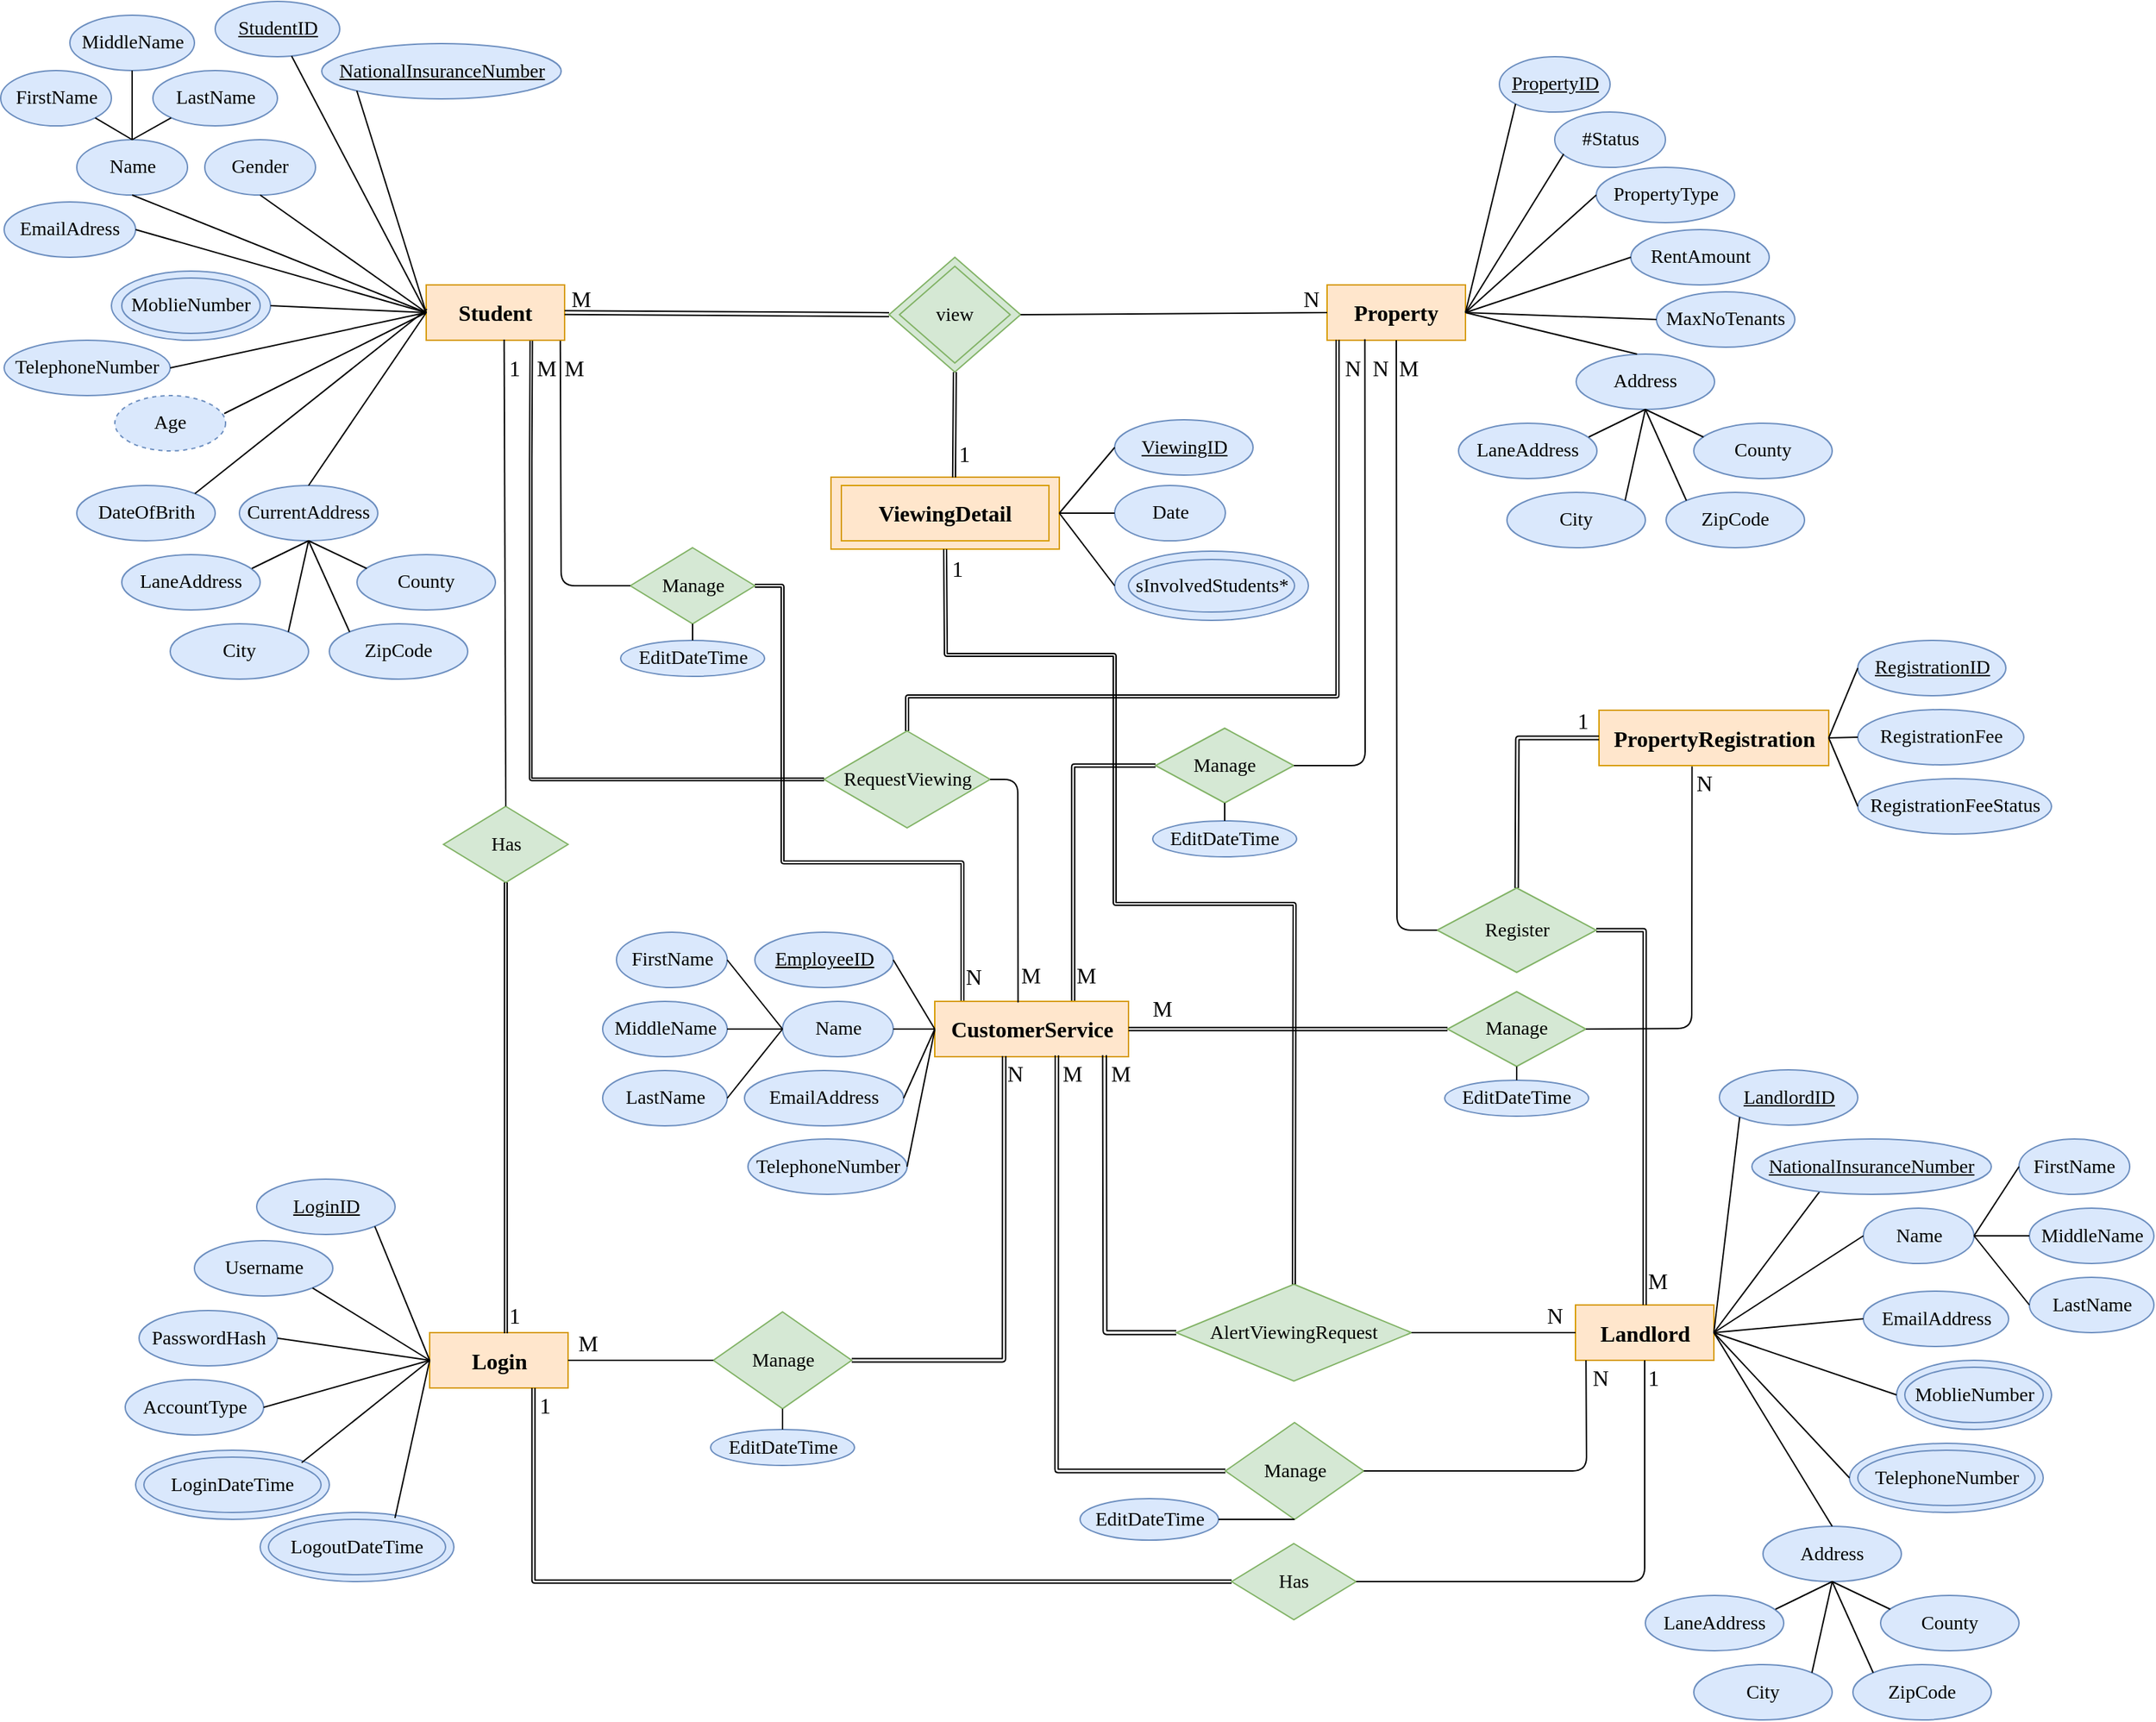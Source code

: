 <mxfile version="12.2.2" type="device" pages="1"><diagram id="kXGCM-5FtGF2lg_pmqfc" name="Page-1"><mxGraphModel dx="3063" dy="2263" grid="1" gridSize="10" guides="1" tooltips="1" connect="1" arrows="1" fold="1" page="1" pageScale="1" pageWidth="1700" pageHeight="700" math="0" shadow="0"><root><mxCell id="0"/><mxCell id="1" parent="0"/><mxCell id="WSW9ZvhsZQWxjUt-8F2--2" value="Student" style="rounded=0;whiteSpace=wrap;html=1;fontFamily=Times New Roman;fontSize=16;fillColor=#ffe6cc;strokeColor=#d79b00;fontStyle=1" parent="1" vertex="1"><mxGeometry x="379" y="282" width="100" height="40" as="geometry"/></mxCell><mxCell id="WSW9ZvhsZQWxjUt-8F2--3" value="&lt;u style=&quot;font-size: 14px&quot;&gt;StudentID&lt;/u&gt;" style="ellipse;whiteSpace=wrap;html=1;fontFamily=Times New Roman;fontSize=14;fillColor=#dae8fc;strokeColor=#6c8ebf;" parent="1" vertex="1"><mxGeometry x="226.5" y="77" width="90" height="40" as="geometry"/></mxCell><mxCell id="WSW9ZvhsZQWxjUt-8F2--4" value="EmailAdress" style="ellipse;whiteSpace=wrap;html=1;fontFamily=Times New Roman;fontSize=14;fillColor=#dae8fc;strokeColor=#6c8ebf;" parent="1" vertex="1"><mxGeometry x="74" y="222" width="95" height="40" as="geometry"/></mxCell><mxCell id="WSW9ZvhsZQWxjUt-8F2--5" value="" style="ellipse;whiteSpace=wrap;html=1;fontFamily=Times New Roman;fontSize=12;fillColor=#dae8fc;strokeColor=#6c8ebf;" parent="1" vertex="1"><mxGeometry x="151.5" y="272" width="115" height="50" as="geometry"/></mxCell><mxCell id="WSW9ZvhsZQWxjUt-8F2--6" value="TelephoneNumber" style="ellipse;whiteSpace=wrap;html=1;fontFamily=Times New Roman;fontSize=14;fillColor=#dae8fc;strokeColor=#6c8ebf;" parent="1" vertex="1"><mxGeometry x="74" y="322" width="120" height="40" as="geometry"/></mxCell><mxCell id="WSW9ZvhsZQWxjUt-8F2--7" value="DateOfBrith" style="ellipse;whiteSpace=wrap;html=1;fontFamily=Times New Roman;fontSize=14;fillColor=#dae8fc;strokeColor=#6c8ebf;" parent="1" vertex="1"><mxGeometry x="126.5" y="427" width="100" height="40" as="geometry"/></mxCell><mxCell id="WSW9ZvhsZQWxjUt-8F2--8" value="CurrentAddress" style="ellipse;whiteSpace=wrap;html=1;fontFamily=Times New Roman;fontSize=14;fillColor=#dae8fc;strokeColor=#6c8ebf;" parent="1" vertex="1"><mxGeometry x="244" y="427" width="100" height="40" as="geometry"/></mxCell><mxCell id="WSW9ZvhsZQWxjUt-8F2--10" value="LaneAddress" style="ellipse;whiteSpace=wrap;html=1;fontFamily=Times New Roman;fontSize=14;fillColor=#dae8fc;strokeColor=#6c8ebf;" parent="1" vertex="1"><mxGeometry x="159" y="477" width="100" height="40" as="geometry"/></mxCell><mxCell id="WSW9ZvhsZQWxjUt-8F2--11" value="City" style="ellipse;whiteSpace=wrap;html=1;fontFamily=Times New Roman;fontSize=14;fillColor=#dae8fc;strokeColor=#6c8ebf;" parent="1" vertex="1"><mxGeometry x="194" y="527" width="100" height="40" as="geometry"/></mxCell><mxCell id="WSW9ZvhsZQWxjUt-8F2--12" value="ZipCode" style="ellipse;whiteSpace=wrap;html=1;fontFamily=Times New Roman;fontSize=14;fillColor=#dae8fc;strokeColor=#6c8ebf;" parent="1" vertex="1"><mxGeometry x="309" y="527" width="100" height="40" as="geometry"/></mxCell><mxCell id="WSW9ZvhsZQWxjUt-8F2--13" value="County" style="ellipse;whiteSpace=wrap;html=1;fontFamily=Times New Roman;fontSize=14;fillColor=#dae8fc;strokeColor=#6c8ebf;" parent="1" vertex="1"><mxGeometry x="329" y="477" width="100" height="40" as="geometry"/></mxCell><mxCell id="WSW9ZvhsZQWxjUt-8F2--14" value="" style="endArrow=none;html=1;fontFamily=Times New Roman;fontSize=14;exitX=0.94;exitY=0.25;exitDx=0;exitDy=0;exitPerimeter=0;entryX=0.5;entryY=1;entryDx=0;entryDy=0;" parent="1" source="WSW9ZvhsZQWxjUt-8F2--10" target="WSW9ZvhsZQWxjUt-8F2--8" edge="1"><mxGeometry width="50" height="50" relative="1" as="geometry"><mxPoint x="239" y="467" as="sourcePoint"/><mxPoint x="289" y="417" as="targetPoint"/></mxGeometry></mxCell><mxCell id="WSW9ZvhsZQWxjUt-8F2--15" value="" style="endArrow=none;html=1;fontFamily=Times New Roman;fontSize=14;exitX=1;exitY=0;exitDx=0;exitDy=0;entryX=0.5;entryY=1;entryDx=0;entryDy=0;" parent="1" source="WSW9ZvhsZQWxjUt-8F2--11" target="WSW9ZvhsZQWxjUt-8F2--8" edge="1"><mxGeometry width="50" height="50" relative="1" as="geometry"><mxPoint x="289" y="537" as="sourcePoint"/><mxPoint x="339" y="487" as="targetPoint"/></mxGeometry></mxCell><mxCell id="WSW9ZvhsZQWxjUt-8F2--16" value="" style="endArrow=none;html=1;fontFamily=Times New Roman;fontSize=14;exitX=0;exitY=0;exitDx=0;exitDy=0;entryX=0.5;entryY=1;entryDx=0;entryDy=0;" parent="1" source="WSW9ZvhsZQWxjUt-8F2--12" target="WSW9ZvhsZQWxjUt-8F2--8" edge="1"><mxGeometry width="50" height="50" relative="1" as="geometry"><mxPoint x="189" y="507" as="sourcePoint"/><mxPoint x="239" y="457" as="targetPoint"/></mxGeometry></mxCell><mxCell id="WSW9ZvhsZQWxjUt-8F2--17" value="" style="endArrow=none;html=1;fontFamily=Times New Roman;fontSize=14;exitX=0.07;exitY=0.25;exitDx=0;exitDy=0;exitPerimeter=0;entryX=0.5;entryY=1;entryDx=0;entryDy=0;" parent="1" source="WSW9ZvhsZQWxjUt-8F2--13" target="WSW9ZvhsZQWxjUt-8F2--8" edge="1"><mxGeometry width="50" height="50" relative="1" as="geometry"><mxPoint x="59" y="477" as="sourcePoint"/><mxPoint x="109" y="427" as="targetPoint"/></mxGeometry></mxCell><mxCell id="WSW9ZvhsZQWxjUt-8F2--18" value="Age" style="ellipse;whiteSpace=wrap;html=1;fontFamily=Times New Roman;fontSize=14;dashed=1;fillColor=#dae8fc;strokeColor=#6c8ebf;" parent="1" vertex="1"><mxGeometry x="154" y="362" width="80" height="40" as="geometry"/></mxCell><mxCell id="WSW9ZvhsZQWxjUt-8F2--19" value="Name" style="ellipse;whiteSpace=wrap;html=1;fontFamily=Times New Roman;fontSize=14;fillColor=#dae8fc;strokeColor=#6c8ebf;" parent="1" vertex="1"><mxGeometry x="126.5" y="177" width="80" height="40" as="geometry"/></mxCell><mxCell id="WSW9ZvhsZQWxjUt-8F2--20" value="FirstName" style="ellipse;whiteSpace=wrap;html=1;fontFamily=Times New Roman;fontSize=14;fillColor=#dae8fc;strokeColor=#6c8ebf;" parent="1" vertex="1"><mxGeometry x="71.5" y="127" width="80" height="40" as="geometry"/></mxCell><mxCell id="WSW9ZvhsZQWxjUt-8F2--21" value="MiddleName" style="ellipse;whiteSpace=wrap;html=1;fontFamily=Times New Roman;fontSize=14;fillColor=#dae8fc;strokeColor=#6c8ebf;" parent="1" vertex="1"><mxGeometry x="121.5" y="87" width="90" height="40" as="geometry"/></mxCell><mxCell id="WSW9ZvhsZQWxjUt-8F2--22" value="LastName" style="ellipse;whiteSpace=wrap;html=1;fontFamily=Times New Roman;fontSize=14;fillColor=#dae8fc;strokeColor=#6c8ebf;" parent="1" vertex="1"><mxGeometry x="181.5" y="127" width="90" height="40" as="geometry"/></mxCell><mxCell id="WSW9ZvhsZQWxjUt-8F2--23" value="" style="endArrow=none;html=1;fontFamily=Times New Roman;fontSize=14;entryX=1;entryY=1;entryDx=0;entryDy=0;exitX=0.5;exitY=0;exitDx=0;exitDy=0;" parent="1" source="WSW9ZvhsZQWxjUt-8F2--19" target="WSW9ZvhsZQWxjUt-8F2--20" edge="1"><mxGeometry width="50" height="50" relative="1" as="geometry"><mxPoint x="221.5" y="277" as="sourcePoint"/><mxPoint x="271.5" y="227" as="targetPoint"/></mxGeometry></mxCell><mxCell id="WSW9ZvhsZQWxjUt-8F2--24" value="" style="endArrow=none;html=1;fontFamily=Times New Roman;fontSize=14;entryX=0.5;entryY=1;entryDx=0;entryDy=0;exitX=0.5;exitY=0;exitDx=0;exitDy=0;" parent="1" source="WSW9ZvhsZQWxjUt-8F2--19" target="WSW9ZvhsZQWxjUt-8F2--21" edge="1"><mxGeometry width="50" height="50" relative="1" as="geometry"><mxPoint x="131.5" y="327" as="sourcePoint"/><mxPoint x="181.5" y="277" as="targetPoint"/></mxGeometry></mxCell><mxCell id="WSW9ZvhsZQWxjUt-8F2--25" value="" style="endArrow=none;html=1;fontFamily=Times New Roman;fontSize=14;entryX=0;entryY=1;entryDx=0;entryDy=0;exitX=0.5;exitY=0;exitDx=0;exitDy=0;" parent="1" source="WSW9ZvhsZQWxjUt-8F2--19" target="WSW9ZvhsZQWxjUt-8F2--22" edge="1"><mxGeometry width="50" height="50" relative="1" as="geometry"><mxPoint x="131.5" y="317" as="sourcePoint"/><mxPoint x="181.5" y="267" as="targetPoint"/></mxGeometry></mxCell><mxCell id="WSW9ZvhsZQWxjUt-8F2--26" value="Gender" style="ellipse;whiteSpace=wrap;html=1;fontFamily=Times New Roman;fontSize=14;fillColor=#dae8fc;strokeColor=#6c8ebf;" parent="1" vertex="1"><mxGeometry x="219" y="177" width="80" height="40" as="geometry"/></mxCell><mxCell id="WSW9ZvhsZQWxjUt-8F2--27" value="&lt;span style=&quot;font-size: 14px ; white-space: normal&quot;&gt;MoblieNumber&lt;/span&gt;" style="ellipse;whiteSpace=wrap;html=1;fontFamily=Times New Roman;fontSize=14;fillColor=#dae8fc;strokeColor=#6c8ebf;" parent="1" vertex="1"><mxGeometry x="159" y="277" width="100" height="40" as="geometry"/></mxCell><mxCell id="WSW9ZvhsZQWxjUt-8F2--29" value="" style="endArrow=none;html=1;fontFamily=Times New Roman;fontSize=14;exitX=0;exitY=0.5;exitDx=0;exitDy=0;entryX=0.5;entryY=1;entryDx=0;entryDy=0;" parent="1" source="WSW9ZvhsZQWxjUt-8F2--2" target="WSW9ZvhsZQWxjUt-8F2--19" edge="1"><mxGeometry width="50" height="50" relative="1" as="geometry"><mxPoint x="439" y="259.5" as="sourcePoint"/><mxPoint x="489" y="209.5" as="targetPoint"/></mxGeometry></mxCell><mxCell id="WSW9ZvhsZQWxjUt-8F2--30" value="" style="endArrow=none;html=1;fontFamily=Times New Roman;fontSize=14;entryX=0.5;entryY=1;entryDx=0;entryDy=0;exitX=0;exitY=0.5;exitDx=0;exitDy=0;" parent="1" source="WSW9ZvhsZQWxjUt-8F2--2" target="WSW9ZvhsZQWxjUt-8F2--26" edge="1"><mxGeometry width="50" height="50" relative="1" as="geometry"><mxPoint x="439" y="289.5" as="sourcePoint"/><mxPoint x="489" y="239.5" as="targetPoint"/></mxGeometry></mxCell><mxCell id="WSW9ZvhsZQWxjUt-8F2--31" value="" style="endArrow=none;html=1;fontFamily=Times New Roman;fontSize=14;exitX=0;exitY=0.5;exitDx=0;exitDy=0;entryX=0.988;entryY=0.325;entryDx=0;entryDy=0;entryPerimeter=0;" parent="1" source="WSW9ZvhsZQWxjUt-8F2--2" target="WSW9ZvhsZQWxjUt-8F2--18" edge="1"><mxGeometry width="50" height="50" relative="1" as="geometry"><mxPoint x="409" y="349.5" as="sourcePoint"/><mxPoint x="309" y="359.5" as="targetPoint"/></mxGeometry></mxCell><mxCell id="WSW9ZvhsZQWxjUt-8F2--32" value="" style="endArrow=none;html=1;fontFamily=Times New Roman;fontSize=14;entryX=0;entryY=0.5;entryDx=0;entryDy=0;" parent="1" source="WSW9ZvhsZQWxjUt-8F2--3" target="WSW9ZvhsZQWxjUt-8F2--2" edge="1"><mxGeometry width="50" height="50" relative="1" as="geometry"><mxPoint x="379" y="369.5" as="sourcePoint"/><mxPoint x="429" y="319.5" as="targetPoint"/></mxGeometry></mxCell><mxCell id="WSW9ZvhsZQWxjUt-8F2--33" value="" style="endArrow=none;html=1;fontFamily=Times New Roman;fontSize=14;exitX=1;exitY=0.5;exitDx=0;exitDy=0;entryX=0;entryY=0.5;entryDx=0;entryDy=0;" parent="1" source="WSW9ZvhsZQWxjUt-8F2--4" target="WSW9ZvhsZQWxjUt-8F2--2" edge="1"><mxGeometry width="50" height="50" relative="1" as="geometry"><mxPoint x="389" y="419.5" as="sourcePoint"/><mxPoint x="429" y="289.5" as="targetPoint"/></mxGeometry></mxCell><mxCell id="WSW9ZvhsZQWxjUt-8F2--34" value="" style="endArrow=none;html=1;fontFamily=Times New Roman;fontSize=14;exitX=1;exitY=0.5;exitDx=0;exitDy=0;entryX=0;entryY=0.5;entryDx=0;entryDy=0;" parent="1" source="WSW9ZvhsZQWxjUt-8F2--5" target="WSW9ZvhsZQWxjUt-8F2--2" edge="1"><mxGeometry width="50" height="50" relative="1" as="geometry"><mxPoint x="399" y="419.5" as="sourcePoint"/><mxPoint x="449" y="369.5" as="targetPoint"/></mxGeometry></mxCell><mxCell id="WSW9ZvhsZQWxjUt-8F2--35" value="" style="endArrow=none;html=1;fontFamily=Times New Roman;fontSize=14;exitX=1;exitY=0.5;exitDx=0;exitDy=0;entryX=0;entryY=0.5;entryDx=0;entryDy=0;" parent="1" source="WSW9ZvhsZQWxjUt-8F2--6" target="WSW9ZvhsZQWxjUt-8F2--2" edge="1"><mxGeometry width="50" height="50" relative="1" as="geometry"><mxPoint x="329" y="389.5" as="sourcePoint"/><mxPoint x="439" y="349.5" as="targetPoint"/></mxGeometry></mxCell><mxCell id="WSW9ZvhsZQWxjUt-8F2--36" value="" style="endArrow=none;html=1;fontFamily=Times New Roman;fontSize=14;exitX=1;exitY=0;exitDx=0;exitDy=0;" parent="1" source="WSW9ZvhsZQWxjUt-8F2--7" edge="1"><mxGeometry width="50" height="50" relative="1" as="geometry"><mxPoint x="439" y="389.5" as="sourcePoint"/><mxPoint x="379.5" y="299.5" as="targetPoint"/></mxGeometry></mxCell><mxCell id="WSW9ZvhsZQWxjUt-8F2--37" value="" style="endArrow=none;html=1;fontFamily=Times New Roman;fontSize=14;exitX=0.5;exitY=0;exitDx=0;exitDy=0;entryX=0;entryY=0.5;entryDx=0;entryDy=0;" parent="1" source="WSW9ZvhsZQWxjUt-8F2--8" target="WSW9ZvhsZQWxjUt-8F2--2" edge="1"><mxGeometry width="50" height="50" relative="1" as="geometry"><mxPoint x="269" y="479.5" as="sourcePoint"/><mxPoint x="319" y="429.5" as="targetPoint"/></mxGeometry></mxCell><mxCell id="WSW9ZvhsZQWxjUt-8F2--38" value="Manage" style="rhombus;whiteSpace=wrap;html=1;fontFamily=Times New Roman;fontSize=14;fillColor=#d5e8d4;strokeColor=#82b366;" parent="1" vertex="1"><mxGeometry x="586.5" y="1024.5" width="100" height="70" as="geometry"/></mxCell><mxCell id="WSW9ZvhsZQWxjUt-8F2--39" value="Property" style="rounded=0;whiteSpace=wrap;html=1;fontFamily=Times New Roman;fontSize=16;fillColor=#ffe6cc;strokeColor=#d79b00;fontStyle=1" parent="1" vertex="1"><mxGeometry x="1030" y="282" width="100" height="40" as="geometry"/></mxCell><mxCell id="WSW9ZvhsZQWxjUt-8F2--41" value="#Status" style="ellipse;whiteSpace=wrap;html=1;fontFamily=Times New Roman;fontSize=14;fillColor=#dae8fc;strokeColor=#6c8ebf;" parent="1" vertex="1"><mxGeometry x="1194.5" y="157" width="80" height="40" as="geometry"/></mxCell><mxCell id="WSW9ZvhsZQWxjUt-8F2--43" value="&lt;u&gt;PropertyID&lt;/u&gt;" style="ellipse;whiteSpace=wrap;html=1;fontFamily=Times New Roman;fontSize=14;fillColor=#dae8fc;strokeColor=#6c8ebf;" parent="1" vertex="1"><mxGeometry x="1154.5" y="117" width="80" height="40" as="geometry"/></mxCell><mxCell id="WSW9ZvhsZQWxjUt-8F2--45" value="Address" style="ellipse;whiteSpace=wrap;html=1;fontFamily=Times New Roman;fontSize=14;fillColor=#dae8fc;strokeColor=#6c8ebf;" parent="1" vertex="1"><mxGeometry x="1210" y="332" width="100" height="40" as="geometry"/></mxCell><mxCell id="WSW9ZvhsZQWxjUt-8F2--46" value="LaneAddress" style="ellipse;whiteSpace=wrap;html=1;fontFamily=Times New Roman;fontSize=14;fillColor=#dae8fc;strokeColor=#6c8ebf;" parent="1" vertex="1"><mxGeometry x="1125" y="382" width="100" height="40" as="geometry"/></mxCell><mxCell id="WSW9ZvhsZQWxjUt-8F2--47" value="City" style="ellipse;whiteSpace=wrap;html=1;fontFamily=Times New Roman;fontSize=14;fillColor=#dae8fc;strokeColor=#6c8ebf;" parent="1" vertex="1"><mxGeometry x="1160" y="432" width="100" height="40" as="geometry"/></mxCell><mxCell id="WSW9ZvhsZQWxjUt-8F2--48" value="ZipCode" style="ellipse;whiteSpace=wrap;html=1;fontFamily=Times New Roman;fontSize=14;fillColor=#dae8fc;strokeColor=#6c8ebf;" parent="1" vertex="1"><mxGeometry x="1275" y="432" width="100" height="40" as="geometry"/></mxCell><mxCell id="WSW9ZvhsZQWxjUt-8F2--49" value="County" style="ellipse;whiteSpace=wrap;html=1;fontFamily=Times New Roman;fontSize=14;fillColor=#dae8fc;strokeColor=#6c8ebf;" parent="1" vertex="1"><mxGeometry x="1295" y="382" width="100" height="40" as="geometry"/></mxCell><mxCell id="WSW9ZvhsZQWxjUt-8F2--50" value="" style="endArrow=none;html=1;fontFamily=Times New Roman;fontSize=14;exitX=0.94;exitY=0.25;exitDx=0;exitDy=0;exitPerimeter=0;entryX=0.5;entryY=1;entryDx=0;entryDy=0;" parent="1" source="WSW9ZvhsZQWxjUt-8F2--46" target="WSW9ZvhsZQWxjUt-8F2--45" edge="1"><mxGeometry width="50" height="50" relative="1" as="geometry"><mxPoint x="1205" y="372" as="sourcePoint"/><mxPoint x="1255" y="322" as="targetPoint"/></mxGeometry></mxCell><mxCell id="WSW9ZvhsZQWxjUt-8F2--51" value="" style="endArrow=none;html=1;fontFamily=Times New Roman;fontSize=14;exitX=1;exitY=0;exitDx=0;exitDy=0;entryX=0.5;entryY=1;entryDx=0;entryDy=0;" parent="1" source="WSW9ZvhsZQWxjUt-8F2--47" target="WSW9ZvhsZQWxjUt-8F2--45" edge="1"><mxGeometry width="50" height="50" relative="1" as="geometry"><mxPoint x="1255" y="442" as="sourcePoint"/><mxPoint x="1305" y="392" as="targetPoint"/></mxGeometry></mxCell><mxCell id="WSW9ZvhsZQWxjUt-8F2--52" value="" style="endArrow=none;html=1;fontFamily=Times New Roman;fontSize=14;exitX=0;exitY=0;exitDx=0;exitDy=0;entryX=0.5;entryY=1;entryDx=0;entryDy=0;" parent="1" source="WSW9ZvhsZQWxjUt-8F2--48" target="WSW9ZvhsZQWxjUt-8F2--45" edge="1"><mxGeometry width="50" height="50" relative="1" as="geometry"><mxPoint x="1155" y="412" as="sourcePoint"/><mxPoint x="1205" y="362" as="targetPoint"/></mxGeometry></mxCell><mxCell id="WSW9ZvhsZQWxjUt-8F2--53" value="" style="endArrow=none;html=1;fontFamily=Times New Roman;fontSize=14;exitX=0.07;exitY=0.25;exitDx=0;exitDy=0;exitPerimeter=0;entryX=0.5;entryY=1;entryDx=0;entryDy=0;" parent="1" source="WSW9ZvhsZQWxjUt-8F2--49" target="WSW9ZvhsZQWxjUt-8F2--45" edge="1"><mxGeometry width="50" height="50" relative="1" as="geometry"><mxPoint x="1025" y="382" as="sourcePoint"/><mxPoint x="1075" y="332" as="targetPoint"/></mxGeometry></mxCell><mxCell id="WSW9ZvhsZQWxjUt-8F2--54" value="PropertyType" style="ellipse;whiteSpace=wrap;html=1;fontFamily=Times New Roman;fontSize=14;fillColor=#dae8fc;strokeColor=#6c8ebf;" parent="1" vertex="1"><mxGeometry x="1224.5" y="197" width="100" height="40" as="geometry"/></mxCell><mxCell id="WSW9ZvhsZQWxjUt-8F2--55" value="RentAmount" style="ellipse;whiteSpace=wrap;html=1;fontFamily=Times New Roman;fontSize=14;fillColor=#dae8fc;strokeColor=#6c8ebf;" parent="1" vertex="1"><mxGeometry x="1249.5" y="242" width="100" height="40" as="geometry"/></mxCell><mxCell id="WSW9ZvhsZQWxjUt-8F2--56" value="MaxNoTenants" style="ellipse;whiteSpace=wrap;html=1;fontFamily=Times New Roman;fontSize=14;fillColor=#dae8fc;strokeColor=#6c8ebf;" parent="1" vertex="1"><mxGeometry x="1268" y="287" width="100" height="40" as="geometry"/></mxCell><mxCell id="WSW9ZvhsZQWxjUt-8F2--58" value="" style="endArrow=none;html=1;fontFamily=Times New Roman;fontSize=16;entryX=0;entryY=1;entryDx=0;entryDy=0;exitX=1;exitY=0.5;exitDx=0;exitDy=0;" parent="1" source="WSW9ZvhsZQWxjUt-8F2--39" target="WSW9ZvhsZQWxjUt-8F2--43" edge="1"><mxGeometry width="50" height="50" relative="1" as="geometry"><mxPoint x="890" y="342" as="sourcePoint"/><mxPoint x="940" y="292" as="targetPoint"/></mxGeometry></mxCell><mxCell id="WSW9ZvhsZQWxjUt-8F2--59" value="" style="endArrow=none;html=1;fontFamily=Times New Roman;fontSize=16;entryX=0.081;entryY=0.758;entryDx=0;entryDy=0;exitX=1;exitY=0.5;exitDx=0;exitDy=0;entryPerimeter=0;" parent="1" source="WSW9ZvhsZQWxjUt-8F2--39" target="WSW9ZvhsZQWxjUt-8F2--41" edge="1"><mxGeometry width="50" height="50" relative="1" as="geometry"><mxPoint x="1000" y="442" as="sourcePoint"/><mxPoint x="1050" y="392" as="targetPoint"/></mxGeometry></mxCell><mxCell id="WSW9ZvhsZQWxjUt-8F2--60" value="" style="endArrow=none;html=1;fontFamily=Times New Roman;fontSize=16;entryX=0;entryY=0.5;entryDx=0;entryDy=0;exitX=1;exitY=0.5;exitDx=0;exitDy=0;" parent="1" source="WSW9ZvhsZQWxjUt-8F2--39" target="WSW9ZvhsZQWxjUt-8F2--54" edge="1"><mxGeometry width="50" height="50" relative="1" as="geometry"><mxPoint x="920" y="412" as="sourcePoint"/><mxPoint x="970" y="362" as="targetPoint"/></mxGeometry></mxCell><mxCell id="WSW9ZvhsZQWxjUt-8F2--61" value="" style="endArrow=none;html=1;fontFamily=Times New Roman;fontSize=16;entryX=0.44;entryY=0;entryDx=0;entryDy=0;entryPerimeter=0;exitX=1;exitY=0.5;exitDx=0;exitDy=0;" parent="1" source="WSW9ZvhsZQWxjUt-8F2--39" target="WSW9ZvhsZQWxjUt-8F2--45" edge="1"><mxGeometry width="50" height="50" relative="1" as="geometry"><mxPoint x="1159.5" y="344.5" as="sourcePoint"/><mxPoint x="1059.5" y="374.5" as="targetPoint"/></mxGeometry></mxCell><mxCell id="WSW9ZvhsZQWxjUt-8F2--62" value="" style="endArrow=none;html=1;fontFamily=Times New Roman;fontSize=16;entryX=0;entryY=0.5;entryDx=0;entryDy=0;exitX=1;exitY=0.5;exitDx=0;exitDy=0;" parent="1" source="WSW9ZvhsZQWxjUt-8F2--39" target="WSW9ZvhsZQWxjUt-8F2--55" edge="1"><mxGeometry width="50" height="50" relative="1" as="geometry"><mxPoint x="930" y="392" as="sourcePoint"/><mxPoint x="980" y="342" as="targetPoint"/></mxGeometry></mxCell><mxCell id="WSW9ZvhsZQWxjUt-8F2--63" value="" style="endArrow=none;html=1;fontFamily=Times New Roman;fontSize=16;exitX=1;exitY=0.5;exitDx=0;exitDy=0;entryX=0;entryY=0.5;entryDx=0;entryDy=0;" parent="1" source="WSW9ZvhsZQWxjUt-8F2--39" target="WSW9ZvhsZQWxjUt-8F2--56" edge="1"><mxGeometry width="50" height="50" relative="1" as="geometry"><mxPoint x="1159.5" y="344.5" as="sourcePoint"/><mxPoint x="1229.5" y="344.5" as="targetPoint"/></mxGeometry></mxCell><mxCell id="WSW9ZvhsZQWxjUt-8F2--89" value="Landlord" style="rounded=0;whiteSpace=wrap;html=1;fontFamily=Times New Roman;fontSize=16;fillColor=#ffe6cc;strokeColor=#d79b00;fontStyle=1" parent="1" vertex="1"><mxGeometry x="1209.5" y="1019.5" width="100" height="40" as="geometry"/></mxCell><mxCell id="WSW9ZvhsZQWxjUt-8F2--90" value="&lt;u&gt;LandlordID&lt;/u&gt;" style="ellipse;whiteSpace=wrap;html=1;fontFamily=Times New Roman;fontSize=14;fillColor=#dae8fc;strokeColor=#6c8ebf;" parent="1" vertex="1"><mxGeometry x="1313.5" y="849.5" width="100" height="40" as="geometry"/></mxCell><mxCell id="WSW9ZvhsZQWxjUt-8F2--93" value="" style="ellipse;whiteSpace=wrap;html=1;fontFamily=Times New Roman;fontSize=12;fillColor=#dae8fc;strokeColor=#6c8ebf;" parent="1" vertex="1"><mxGeometry x="1441.5" y="1059.5" width="112" height="50" as="geometry"/></mxCell><mxCell id="WSW9ZvhsZQWxjUt-8F2--95" value="&lt;span style=&quot;font-size: 14px ; white-space: normal&quot;&gt;MoblieNumber&lt;/span&gt;" style="ellipse;whiteSpace=wrap;html=1;fontFamily=Times New Roman;fontSize=14;fillColor=#dae8fc;strokeColor=#6c8ebf;" parent="1" vertex="1"><mxGeometry x="1447.5" y="1064.5" width="100" height="40" as="geometry"/></mxCell><mxCell id="WSW9ZvhsZQWxjUt-8F2--96" value="" style="ellipse;whiteSpace=wrap;html=1;fontFamily=Times New Roman;fontSize=12;fillColor=#dae8fc;strokeColor=#6c8ebf;" parent="1" vertex="1"><mxGeometry x="1407.5" y="1119.5" width="140" height="50" as="geometry"/></mxCell><mxCell id="WSW9ZvhsZQWxjUt-8F2--97" value="TelephoneNumber" style="ellipse;whiteSpace=wrap;html=1;fontFamily=Times New Roman;fontSize=14;fillColor=#dae8fc;strokeColor=#6c8ebf;" parent="1" vertex="1"><mxGeometry x="1413.5" y="1124.5" width="128" height="40" as="geometry"/></mxCell><mxCell id="WSW9ZvhsZQWxjUt-8F2--98" value="Address" style="ellipse;whiteSpace=wrap;html=1;fontFamily=Times New Roman;fontSize=14;fillColor=#dae8fc;strokeColor=#6c8ebf;" parent="1" vertex="1"><mxGeometry x="1345" y="1179.5" width="100" height="40" as="geometry"/></mxCell><mxCell id="WSW9ZvhsZQWxjUt-8F2--99" value="LaneAddress" style="ellipse;whiteSpace=wrap;html=1;fontFamily=Times New Roman;fontSize=14;fillColor=#dae8fc;strokeColor=#6c8ebf;" parent="1" vertex="1"><mxGeometry x="1260" y="1229.5" width="100" height="40" as="geometry"/></mxCell><mxCell id="WSW9ZvhsZQWxjUt-8F2--100" value="City" style="ellipse;whiteSpace=wrap;html=1;fontFamily=Times New Roman;fontSize=14;fillColor=#dae8fc;strokeColor=#6c8ebf;" parent="1" vertex="1"><mxGeometry x="1295" y="1279.5" width="100" height="40" as="geometry"/></mxCell><mxCell id="WSW9ZvhsZQWxjUt-8F2--101" value="ZipCode" style="ellipse;whiteSpace=wrap;html=1;fontFamily=Times New Roman;fontSize=14;fillColor=#dae8fc;strokeColor=#6c8ebf;" parent="1" vertex="1"><mxGeometry x="1410" y="1279.5" width="100" height="40" as="geometry"/></mxCell><mxCell id="WSW9ZvhsZQWxjUt-8F2--102" value="County" style="ellipse;whiteSpace=wrap;html=1;fontFamily=Times New Roman;fontSize=14;fillColor=#dae8fc;strokeColor=#6c8ebf;" parent="1" vertex="1"><mxGeometry x="1430" y="1229.5" width="100" height="40" as="geometry"/></mxCell><mxCell id="WSW9ZvhsZQWxjUt-8F2--103" value="" style="endArrow=none;html=1;fontFamily=Times New Roman;fontSize=14;exitX=0.94;exitY=0.25;exitDx=0;exitDy=0;exitPerimeter=0;entryX=0.5;entryY=1;entryDx=0;entryDy=0;" parent="1" source="WSW9ZvhsZQWxjUt-8F2--99" target="WSW9ZvhsZQWxjUt-8F2--98" edge="1"><mxGeometry width="50" height="50" relative="1" as="geometry"><mxPoint x="1340" y="1219.5" as="sourcePoint"/><mxPoint x="1390" y="1169.5" as="targetPoint"/></mxGeometry></mxCell><mxCell id="WSW9ZvhsZQWxjUt-8F2--104" value="" style="endArrow=none;html=1;fontFamily=Times New Roman;fontSize=14;exitX=1;exitY=0;exitDx=0;exitDy=0;entryX=0.5;entryY=1;entryDx=0;entryDy=0;" parent="1" source="WSW9ZvhsZQWxjUt-8F2--100" target="WSW9ZvhsZQWxjUt-8F2--98" edge="1"><mxGeometry width="50" height="50" relative="1" as="geometry"><mxPoint x="1390" y="1289.5" as="sourcePoint"/><mxPoint x="1440" y="1239.5" as="targetPoint"/></mxGeometry></mxCell><mxCell id="WSW9ZvhsZQWxjUt-8F2--105" value="" style="endArrow=none;html=1;fontFamily=Times New Roman;fontSize=14;exitX=0;exitY=0;exitDx=0;exitDy=0;entryX=0.5;entryY=1;entryDx=0;entryDy=0;" parent="1" source="WSW9ZvhsZQWxjUt-8F2--101" target="WSW9ZvhsZQWxjUt-8F2--98" edge="1"><mxGeometry width="50" height="50" relative="1" as="geometry"><mxPoint x="1290" y="1259.5" as="sourcePoint"/><mxPoint x="1340" y="1209.5" as="targetPoint"/></mxGeometry></mxCell><mxCell id="WSW9ZvhsZQWxjUt-8F2--106" value="" style="endArrow=none;html=1;fontFamily=Times New Roman;fontSize=14;exitX=0.07;exitY=0.25;exitDx=0;exitDy=0;exitPerimeter=0;entryX=0.5;entryY=1;entryDx=0;entryDy=0;" parent="1" source="WSW9ZvhsZQWxjUt-8F2--102" target="WSW9ZvhsZQWxjUt-8F2--98" edge="1"><mxGeometry width="50" height="50" relative="1" as="geometry"><mxPoint x="1160" y="1229.5" as="sourcePoint"/><mxPoint x="1210" y="1179.5" as="targetPoint"/></mxGeometry></mxCell><mxCell id="WSW9ZvhsZQWxjUt-8F2--107" value="" style="endArrow=none;html=1;fontFamily=Times New Roman;fontSize=14;exitX=0.5;exitY=0;exitDx=0;exitDy=0;entryX=1;entryY=0.5;entryDx=0;entryDy=0;" parent="1" source="WSW9ZvhsZQWxjUt-8F2--98" target="WSW9ZvhsZQWxjUt-8F2--89" edge="1"><mxGeometry width="50" height="50" relative="1" as="geometry"><mxPoint x="1199.5" y="1249.5" as="sourcePoint"/><mxPoint x="1359.5" y="1099.5" as="targetPoint"/></mxGeometry></mxCell><mxCell id="WSW9ZvhsZQWxjUt-8F2--108" value="Name" style="ellipse;whiteSpace=wrap;html=1;fontFamily=Times New Roman;fontSize=14;fillColor=#dae8fc;strokeColor=#6c8ebf;" parent="1" vertex="1"><mxGeometry x="1417.5" y="949.5" width="80" height="40" as="geometry"/></mxCell><mxCell id="WSW9ZvhsZQWxjUt-8F2--109" value="FirstName" style="ellipse;whiteSpace=wrap;html=1;fontFamily=Times New Roman;fontSize=14;fillColor=#dae8fc;strokeColor=#6c8ebf;" parent="1" vertex="1"><mxGeometry x="1530" y="899.5" width="80" height="40" as="geometry"/></mxCell><mxCell id="WSW9ZvhsZQWxjUt-8F2--110" value="MiddleName" style="ellipse;whiteSpace=wrap;html=1;fontFamily=Times New Roman;fontSize=14;fillColor=#dae8fc;strokeColor=#6c8ebf;" parent="1" vertex="1"><mxGeometry x="1537.5" y="949.5" width="90" height="40" as="geometry"/></mxCell><mxCell id="WSW9ZvhsZQWxjUt-8F2--111" value="LastName" style="ellipse;whiteSpace=wrap;html=1;fontFamily=Times New Roman;fontSize=14;fillColor=#dae8fc;strokeColor=#6c8ebf;" parent="1" vertex="1"><mxGeometry x="1537.5" y="999.5" width="90" height="40" as="geometry"/></mxCell><mxCell id="WSW9ZvhsZQWxjUt-8F2--112" value="" style="endArrow=none;html=1;fontFamily=Times New Roman;fontSize=14;entryX=0;entryY=0.5;entryDx=0;entryDy=0;exitX=1;exitY=0.5;exitDx=0;exitDy=0;" parent="1" source="WSW9ZvhsZQWxjUt-8F2--108" target="WSW9ZvhsZQWxjUt-8F2--109" edge="1"><mxGeometry width="50" height="50" relative="1" as="geometry"><mxPoint x="1577.5" y="1079.5" as="sourcePoint"/><mxPoint x="1627.5" y="1029.5" as="targetPoint"/></mxGeometry></mxCell><mxCell id="WSW9ZvhsZQWxjUt-8F2--113" value="" style="endArrow=none;html=1;fontFamily=Times New Roman;fontSize=14;entryX=0;entryY=0.5;entryDx=0;entryDy=0;exitX=1;exitY=0.5;exitDx=0;exitDy=0;" parent="1" source="WSW9ZvhsZQWxjUt-8F2--108" target="WSW9ZvhsZQWxjUt-8F2--110" edge="1"><mxGeometry width="50" height="50" relative="1" as="geometry"><mxPoint x="1487.5" y="1129.5" as="sourcePoint"/><mxPoint x="1537.5" y="1079.5" as="targetPoint"/></mxGeometry></mxCell><mxCell id="WSW9ZvhsZQWxjUt-8F2--114" value="" style="endArrow=none;html=1;fontFamily=Times New Roman;fontSize=14;entryX=0;entryY=0.5;entryDx=0;entryDy=0;exitX=1;exitY=0.5;exitDx=0;exitDy=0;" parent="1" source="WSW9ZvhsZQWxjUt-8F2--108" target="WSW9ZvhsZQWxjUt-8F2--111" edge="1"><mxGeometry width="50" height="50" relative="1" as="geometry"><mxPoint x="1487.5" y="1119.5" as="sourcePoint"/><mxPoint x="1537.5" y="1069.5" as="targetPoint"/></mxGeometry></mxCell><mxCell id="WSW9ZvhsZQWxjUt-8F2--115" value="EmailAddress" style="ellipse;whiteSpace=wrap;html=1;fontFamily=Times New Roman;fontSize=14;fillColor=#dae8fc;strokeColor=#6c8ebf;" parent="1" vertex="1"><mxGeometry x="1417.5" y="1009.5" width="105" height="40" as="geometry"/></mxCell><mxCell id="WSW9ZvhsZQWxjUt-8F2--117" value="" style="endArrow=none;html=1;fontFamily=Times New Roman;fontSize=16;exitX=0;exitY=1;exitDx=0;exitDy=0;entryX=1;entryY=0.5;entryDx=0;entryDy=0;" parent="1" source="WSW9ZvhsZQWxjUt-8F2--90" target="WSW9ZvhsZQWxjUt-8F2--89" edge="1"><mxGeometry width="50" height="50" relative="1" as="geometry"><mxPoint x="1319.5" y="999.5" as="sourcePoint"/><mxPoint x="1369.5" y="949.5" as="targetPoint"/></mxGeometry></mxCell><mxCell id="WSW9ZvhsZQWxjUt-8F2--118" value="" style="endArrow=none;html=1;fontFamily=Times New Roman;fontSize=16;exitX=1;exitY=0.5;exitDx=0;exitDy=0;entryX=0.285;entryY=0.938;entryDx=0;entryDy=0;entryPerimeter=0;" parent="1" source="WSW9ZvhsZQWxjUt-8F2--89" target="pRMkxvEQz8WXOfcq2QB7-4" edge="1"><mxGeometry width="50" height="50" relative="1" as="geometry"><mxPoint x="1359.5" y="1009.5" as="sourcePoint"/><mxPoint x="1401.216" y="933.642" as="targetPoint"/></mxGeometry></mxCell><mxCell id="WSW9ZvhsZQWxjUt-8F2--121" value="" style="endArrow=none;html=1;fontFamily=Times New Roman;fontSize=16;exitX=1;exitY=0.5;exitDx=0;exitDy=0;entryX=0;entryY=0.5;entryDx=0;entryDy=0;" parent="1" source="WSW9ZvhsZQWxjUt-8F2--89" target="WSW9ZvhsZQWxjUt-8F2--108" edge="1"><mxGeometry width="50" height="50" relative="1" as="geometry"><mxPoint x="1329.5" y="1019.5" as="sourcePoint"/><mxPoint x="1379.5" y="969.5" as="targetPoint"/></mxGeometry></mxCell><mxCell id="WSW9ZvhsZQWxjUt-8F2--122" value="" style="endArrow=none;html=1;fontFamily=Times New Roman;fontSize=16;exitX=1;exitY=0.5;exitDx=0;exitDy=0;entryX=0;entryY=0.5;entryDx=0;entryDy=0;" parent="1" source="WSW9ZvhsZQWxjUt-8F2--89" target="WSW9ZvhsZQWxjUt-8F2--115" edge="1"><mxGeometry width="50" height="50" relative="1" as="geometry"><mxPoint x="1279.5" y="999.5" as="sourcePoint"/><mxPoint x="1329.5" y="949.5" as="targetPoint"/></mxGeometry></mxCell><mxCell id="WSW9ZvhsZQWxjUt-8F2--123" value="" style="endArrow=none;html=1;fontFamily=Times New Roman;fontSize=16;exitX=1;exitY=0.5;exitDx=0;exitDy=0;entryX=0;entryY=0.5;entryDx=0;entryDy=0;" parent="1" source="WSW9ZvhsZQWxjUt-8F2--89" target="WSW9ZvhsZQWxjUt-8F2--93" edge="1"><mxGeometry width="50" height="50" relative="1" as="geometry"><mxPoint x="1169.5" y="1159.5" as="sourcePoint"/><mxPoint x="1219.5" y="1109.5" as="targetPoint"/></mxGeometry></mxCell><mxCell id="WSW9ZvhsZQWxjUt-8F2--124" value="" style="endArrow=none;html=1;fontFamily=Times New Roman;fontSize=16;entryX=1;entryY=0.5;entryDx=0;entryDy=0;exitX=0;exitY=0.5;exitDx=0;exitDy=0;" parent="1" source="WSW9ZvhsZQWxjUt-8F2--96" target="WSW9ZvhsZQWxjUt-8F2--89" edge="1"><mxGeometry width="50" height="50" relative="1" as="geometry"><mxPoint x="1319.5" y="1159.5" as="sourcePoint"/><mxPoint x="1369.5" y="1109.5" as="targetPoint"/></mxGeometry></mxCell><mxCell id="WSW9ZvhsZQWxjUt-8F2--125" value="Login" style="rounded=0;whiteSpace=wrap;html=1;fontFamily=Times New Roman;fontSize=16;fillColor=#ffe6cc;strokeColor=#d79b00;fontStyle=1" parent="1" vertex="1"><mxGeometry x="381.5" y="1039.5" width="100" height="40" as="geometry"/></mxCell><mxCell id="WSW9ZvhsZQWxjUt-8F2--126" value="Username" style="ellipse;whiteSpace=wrap;html=1;fontFamily=Times New Roman;fontSize=14;fillColor=#dae8fc;strokeColor=#6c8ebf;" parent="1" vertex="1"><mxGeometry x="211.5" y="973" width="100" height="40" as="geometry"/></mxCell><mxCell id="WSW9ZvhsZQWxjUt-8F2--128" value="&lt;u&gt;LoginID&lt;/u&gt;" style="ellipse;whiteSpace=wrap;html=1;fontFamily=Times New Roman;fontSize=14;fillColor=#dae8fc;strokeColor=#6c8ebf;" parent="1" vertex="1"><mxGeometry x="256.5" y="928.5" width="100" height="40" as="geometry"/></mxCell><mxCell id="WSW9ZvhsZQWxjUt-8F2--129" value="PasswordHash" style="ellipse;whiteSpace=wrap;html=1;fontFamily=Times New Roman;fontSize=14;fillColor=#dae8fc;strokeColor=#6c8ebf;" parent="1" vertex="1"><mxGeometry x="171.5" y="1023.5" width="100" height="40" as="geometry"/></mxCell><mxCell id="WSW9ZvhsZQWxjUt-8F2--130" value="AccountType" style="ellipse;whiteSpace=wrap;html=1;fontFamily=Times New Roman;fontSize=14;fillColor=#dae8fc;strokeColor=#6c8ebf;" parent="1" vertex="1"><mxGeometry x="161.5" y="1073.5" width="100" height="40" as="geometry"/></mxCell><mxCell id="WSW9ZvhsZQWxjUt-8F2--133" value="" style="ellipse;whiteSpace=wrap;html=1;fontFamily=Times New Roman;fontSize=12;fillColor=#dae8fc;strokeColor=#6c8ebf;" parent="1" vertex="1"><mxGeometry x="259" y="1169.5" width="140" height="50" as="geometry"/></mxCell><mxCell id="WSW9ZvhsZQWxjUt-8F2--134" value="LogoutDateTime" style="ellipse;whiteSpace=wrap;html=1;fontFamily=Times New Roman;fontSize=14;fillColor=#dae8fc;strokeColor=#6c8ebf;" parent="1" vertex="1"><mxGeometry x="265" y="1174.5" width="128" height="40" as="geometry"/></mxCell><mxCell id="WSW9ZvhsZQWxjUt-8F2--135" value="" style="ellipse;whiteSpace=wrap;html=1;fontFamily=Times New Roman;fontSize=12;fillColor=#dae8fc;strokeColor=#6c8ebf;" parent="1" vertex="1"><mxGeometry x="169" y="1124.5" width="140" height="50" as="geometry"/></mxCell><mxCell id="WSW9ZvhsZQWxjUt-8F2--136" value="LoginDateTime" style="ellipse;whiteSpace=wrap;html=1;fontFamily=Times New Roman;fontSize=14;fillColor=#dae8fc;strokeColor=#6c8ebf;" parent="1" vertex="1"><mxGeometry x="175" y="1129.5" width="128" height="40" as="geometry"/></mxCell><mxCell id="WSW9ZvhsZQWxjUt-8F2--137" value="" style="endArrow=none;html=1;fontFamily=Times New Roman;fontSize=16;entryX=1;entryY=1;entryDx=0;entryDy=0;exitX=0;exitY=0.5;exitDx=0;exitDy=0;" parent="1" source="WSW9ZvhsZQWxjUt-8F2--125" target="WSW9ZvhsZQWxjUt-8F2--128" edge="1"><mxGeometry width="50" height="50" relative="1" as="geometry"><mxPoint x="381.5" y="1063.5" as="sourcePoint"/><mxPoint x="369" y="1023.5" as="targetPoint"/></mxGeometry></mxCell><mxCell id="WSW9ZvhsZQWxjUt-8F2--138" value="" style="endArrow=none;html=1;fontFamily=Times New Roman;fontSize=16;entryX=1;entryY=1;entryDx=0;entryDy=0;exitX=0;exitY=0.5;exitDx=0;exitDy=0;" parent="1" source="WSW9ZvhsZQWxjUt-8F2--125" target="WSW9ZvhsZQWxjUt-8F2--126" edge="1"><mxGeometry width="50" height="50" relative="1" as="geometry"><mxPoint x="381.5" y="1063.5" as="sourcePoint"/><mxPoint x="369" y="1063.5" as="targetPoint"/></mxGeometry></mxCell><mxCell id="WSW9ZvhsZQWxjUt-8F2--139" value="" style="endArrow=none;html=1;fontFamily=Times New Roman;fontSize=16;entryX=1;entryY=0.5;entryDx=0;entryDy=0;" parent="1" target="WSW9ZvhsZQWxjUt-8F2--129" edge="1"><mxGeometry width="50" height="50" relative="1" as="geometry"><mxPoint x="381.5" y="1059.5" as="sourcePoint"/><mxPoint x="389" y="1093.5" as="targetPoint"/></mxGeometry></mxCell><mxCell id="WSW9ZvhsZQWxjUt-8F2--140" value="" style="endArrow=none;html=1;fontFamily=Times New Roman;fontSize=16;exitX=1;exitY=0.5;exitDx=0;exitDy=0;entryX=0;entryY=0.5;entryDx=0;entryDy=0;" parent="1" source="WSW9ZvhsZQWxjUt-8F2--130" target="WSW9ZvhsZQWxjUt-8F2--125" edge="1"><mxGeometry width="50" height="50" relative="1" as="geometry"><mxPoint x="419" y="1123.5" as="sourcePoint"/><mxPoint x="381.5" y="1063.5" as="targetPoint"/></mxGeometry></mxCell><mxCell id="WSW9ZvhsZQWxjUt-8F2--141" value="" style="endArrow=none;html=1;fontFamily=Times New Roman;fontSize=16;" parent="1" edge="1"><mxGeometry width="50" height="50" relative="1" as="geometry"><mxPoint x="289" y="1133.5" as="sourcePoint"/><mxPoint x="381.5" y="1059.5" as="targetPoint"/></mxGeometry></mxCell><mxCell id="WSW9ZvhsZQWxjUt-8F2--142" value="" style="endArrow=none;html=1;fontFamily=Times New Roman;fontSize=16;exitX=0.696;exitY=0.08;exitDx=0;exitDy=0;exitPerimeter=0;" parent="1" source="WSW9ZvhsZQWxjUt-8F2--133" edge="1"><mxGeometry width="50" height="50" relative="1" as="geometry"><mxPoint x="389" y="1143.5" as="sourcePoint"/><mxPoint x="381.5" y="1059.5" as="targetPoint"/></mxGeometry></mxCell><mxCell id="WSW9ZvhsZQWxjUt-8F2--145" value="" style="rhombus;whiteSpace=wrap;html=1;fontFamily=Times New Roman;fontSize=14;fillColor=#d5e8d4;strokeColor=#82b366;" parent="1" vertex="1"><mxGeometry x="713.5" y="262" width="95" height="83" as="geometry"/></mxCell><mxCell id="WSW9ZvhsZQWxjUt-8F2--149" value="" style="rounded=0;whiteSpace=wrap;html=1;fontFamily=Times New Roman;fontSize=16;fillColor=#ffe6cc;strokeColor=#d79b00;fontStyle=1" parent="1" vertex="1"><mxGeometry x="671.5" y="421" width="165" height="52" as="geometry"/></mxCell><mxCell id="WSW9ZvhsZQWxjUt-8F2--150" value="ViewingID" style="ellipse;whiteSpace=wrap;html=1;fontFamily=Times New Roman;fontSize=14;fillColor=#dae8fc;strokeColor=#6c8ebf;fontStyle=4" parent="1" vertex="1"><mxGeometry x="876.5" y="379.5" width="100" height="40" as="geometry"/></mxCell><mxCell id="WSW9ZvhsZQWxjUt-8F2--151" value="" style="endArrow=none;html=1;fontFamily=Times New Roman;fontSize=16;entryX=1;entryY=0.5;entryDx=0;entryDy=0;exitX=0;exitY=0.5;exitDx=0;exitDy=0;" parent="1" source="WSW9ZvhsZQWxjUt-8F2--150" target="WSW9ZvhsZQWxjUt-8F2--149" edge="1"><mxGeometry width="50" height="50" relative="1" as="geometry"><mxPoint x="736.5" y="511.5" as="sourcePoint"/><mxPoint x="1046.5" y="64.5" as="targetPoint"/></mxGeometry></mxCell><mxCell id="WSW9ZvhsZQWxjUt-8F2--152" value="Date" style="ellipse;whiteSpace=wrap;html=1;fontFamily=Times New Roman;fontSize=14;fillColor=#dae8fc;strokeColor=#6c8ebf;" parent="1" vertex="1"><mxGeometry x="876.5" y="427" width="80" height="40" as="geometry"/></mxCell><mxCell id="WSW9ZvhsZQWxjUt-8F2--154" value="" style="ellipse;whiteSpace=wrap;html=1;fontFamily=Times New Roman;fontSize=12;fillColor=#dae8fc;strokeColor=#6c8ebf;" parent="1" vertex="1"><mxGeometry x="876.5" y="474.5" width="140" height="50" as="geometry"/></mxCell><mxCell id="WSW9ZvhsZQWxjUt-8F2--155" value="sInvolvedStudents*" style="ellipse;whiteSpace=wrap;html=1;fontFamily=Times New Roman;fontSize=14;fillColor=#dae8fc;strokeColor=#6c8ebf;" parent="1" vertex="1"><mxGeometry x="886.5" y="480.5" width="120" height="38" as="geometry"/></mxCell><mxCell id="WSW9ZvhsZQWxjUt-8F2--157" value="" style="endArrow=none;html=1;fontFamily=Times New Roman;fontSize=16;entryX=0;entryY=0.5;entryDx=0;entryDy=0;exitX=1;exitY=0.5;exitDx=0;exitDy=0;" parent="1" source="WSW9ZvhsZQWxjUt-8F2--149" target="WSW9ZvhsZQWxjUt-8F2--154" edge="1"><mxGeometry width="50" height="50" relative="1" as="geometry"><mxPoint x="846" y="366.5" as="sourcePoint"/><mxPoint x="986" y="-46" as="targetPoint"/></mxGeometry></mxCell><mxCell id="WSW9ZvhsZQWxjUt-8F2--163" value="" style="endArrow=none;html=1;fontFamily=Times New Roman;fontSize=16;exitX=1;exitY=0.5;exitDx=0;exitDy=0;entryX=0;entryY=0.5;entryDx=0;entryDy=0;" parent="1" source="WSW9ZvhsZQWxjUt-8F2--149" target="WSW9ZvhsZQWxjUt-8F2--152" edge="1"><mxGeometry width="50" height="50" relative="1" as="geometry"><mxPoint x="836.5" y="534.5" as="sourcePoint"/><mxPoint x="886.5" y="484.5" as="targetPoint"/></mxGeometry></mxCell><mxCell id="WSW9ZvhsZQWxjUt-8F2--164" value="CustomerService" style="rounded=0;whiteSpace=wrap;html=1;fontFamily=Times New Roman;fontSize=16;fillColor=#ffe6cc;strokeColor=#d79b00;fontStyle=1" parent="1" vertex="1"><mxGeometry x="746.5" y="800" width="140" height="40" as="geometry"/></mxCell><mxCell id="WSW9ZvhsZQWxjUt-8F2--165" value="&lt;u&gt;EmployeeID&lt;/u&gt;" style="ellipse;whiteSpace=wrap;html=1;fontFamily=Times New Roman;fontSize=14;fillColor=#dae8fc;strokeColor=#6c8ebf;" parent="1" vertex="1"><mxGeometry x="616.5" y="750" width="100" height="40" as="geometry"/></mxCell><mxCell id="WSW9ZvhsZQWxjUt-8F2--166" value="Name" style="ellipse;whiteSpace=wrap;html=1;fontFamily=Times New Roman;fontSize=14;fillColor=#dae8fc;strokeColor=#6c8ebf;" parent="1" vertex="1"><mxGeometry x="636.5" y="800" width="80" height="40" as="geometry"/></mxCell><mxCell id="WSW9ZvhsZQWxjUt-8F2--167" value="FirstName" style="ellipse;whiteSpace=wrap;html=1;fontFamily=Times New Roman;fontSize=14;fillColor=#dae8fc;strokeColor=#6c8ebf;" parent="1" vertex="1"><mxGeometry x="516.5" y="750" width="80" height="40" as="geometry"/></mxCell><mxCell id="WSW9ZvhsZQWxjUt-8F2--168" value="MiddleName" style="ellipse;whiteSpace=wrap;html=1;fontFamily=Times New Roman;fontSize=14;fillColor=#dae8fc;strokeColor=#6c8ebf;" parent="1" vertex="1"><mxGeometry x="506.5" y="800" width="90" height="40" as="geometry"/></mxCell><mxCell id="WSW9ZvhsZQWxjUt-8F2--169" value="LastName" style="ellipse;whiteSpace=wrap;html=1;fontFamily=Times New Roman;fontSize=14;fillColor=#dae8fc;strokeColor=#6c8ebf;" parent="1" vertex="1"><mxGeometry x="506.5" y="850" width="90" height="40" as="geometry"/></mxCell><mxCell id="WSW9ZvhsZQWxjUt-8F2--170" value="" style="endArrow=none;html=1;fontFamily=Times New Roman;fontSize=14;entryX=1;entryY=0.5;entryDx=0;entryDy=0;exitX=0;exitY=0.5;exitDx=0;exitDy=0;" parent="1" source="WSW9ZvhsZQWxjUt-8F2--166" target="WSW9ZvhsZQWxjUt-8F2--167" edge="1"><mxGeometry width="50" height="50" relative="1" as="geometry"><mxPoint x="580.5" y="1019.5" as="sourcePoint"/><mxPoint x="630.5" y="969.5" as="targetPoint"/></mxGeometry></mxCell><mxCell id="WSW9ZvhsZQWxjUt-8F2--171" value="" style="endArrow=none;html=1;fontFamily=Times New Roman;fontSize=14;entryX=1;entryY=0.5;entryDx=0;entryDy=0;exitX=0;exitY=0.5;exitDx=0;exitDy=0;" parent="1" source="WSW9ZvhsZQWxjUt-8F2--166" target="WSW9ZvhsZQWxjUt-8F2--168" edge="1"><mxGeometry width="50" height="50" relative="1" as="geometry"><mxPoint x="490.5" y="1069.5" as="sourcePoint"/><mxPoint x="540.5" y="1019.5" as="targetPoint"/></mxGeometry></mxCell><mxCell id="WSW9ZvhsZQWxjUt-8F2--172" value="" style="endArrow=none;html=1;fontFamily=Times New Roman;fontSize=14;entryX=1;entryY=0.5;entryDx=0;entryDy=0;exitX=0;exitY=0.5;exitDx=0;exitDy=0;" parent="1" source="WSW9ZvhsZQWxjUt-8F2--166" target="WSW9ZvhsZQWxjUt-8F2--169" edge="1"><mxGeometry width="50" height="50" relative="1" as="geometry"><mxPoint x="490.5" y="1059.5" as="sourcePoint"/><mxPoint x="540.5" y="1009.5" as="targetPoint"/></mxGeometry></mxCell><mxCell id="WSW9ZvhsZQWxjUt-8F2--175" value="EmailAddress" style="ellipse;whiteSpace=wrap;html=1;fontFamily=Times New Roman;fontSize=14;fillColor=#dae8fc;strokeColor=#6c8ebf;" parent="1" vertex="1"><mxGeometry x="609" y="850" width="115" height="40" as="geometry"/></mxCell><mxCell id="WSW9ZvhsZQWxjUt-8F2--178" value="" style="endArrow=none;html=1;fontFamily=Times New Roman;fontSize=16;exitX=1;exitY=0.5;exitDx=0;exitDy=0;entryX=0;entryY=0.5;entryDx=0;entryDy=0;" parent="1" source="WSW9ZvhsZQWxjUt-8F2--165" target="WSW9ZvhsZQWxjUt-8F2--164" edge="1"><mxGeometry width="50" height="50" relative="1" as="geometry"><mxPoint x="776.5" y="660" as="sourcePoint"/><mxPoint x="826.5" y="610" as="targetPoint"/></mxGeometry></mxCell><mxCell id="WSW9ZvhsZQWxjUt-8F2--179" value="" style="endArrow=none;html=1;fontFamily=Times New Roman;fontSize=16;exitX=1;exitY=0.5;exitDx=0;exitDy=0;entryX=0;entryY=0.5;entryDx=0;entryDy=0;" parent="1" source="WSW9ZvhsZQWxjUt-8F2--166" target="WSW9ZvhsZQWxjUt-8F2--164" edge="1"><mxGeometry width="50" height="50" relative="1" as="geometry"><mxPoint x="786.5" y="600" as="sourcePoint"/><mxPoint x="836.5" y="550" as="targetPoint"/></mxGeometry></mxCell><mxCell id="WSW9ZvhsZQWxjUt-8F2--180" value="" style="endArrow=none;html=1;fontFamily=Times New Roman;fontSize=16;exitX=1;exitY=0.5;exitDx=0;exitDy=0;entryX=0;entryY=0.5;entryDx=0;entryDy=0;" parent="1" source="WSW9ZvhsZQWxjUt-8F2--175" target="WSW9ZvhsZQWxjUt-8F2--164" edge="1"><mxGeometry width="50" height="50" relative="1" as="geometry"><mxPoint x="746.5" y="610" as="sourcePoint"/><mxPoint x="746.5" y="860" as="targetPoint"/></mxGeometry></mxCell><mxCell id="WSW9ZvhsZQWxjUt-8F2--181" value="RequestViewing" style="rhombus;whiteSpace=wrap;html=1;fontFamily=Times New Roman;fontSize=14;fillColor=#d5e8d4;strokeColor=#82b366;" parent="1" vertex="1"><mxGeometry x="666.5" y="604.5" width="120" height="70" as="geometry"/></mxCell><mxCell id="WSW9ZvhsZQWxjUt-8F2--185" value="AlertViewingRequest" style="rhombus;whiteSpace=wrap;html=1;fontFamily=Times New Roman;fontSize=14;fillColor=#d5e8d4;strokeColor=#82b366;" parent="1" vertex="1"><mxGeometry x="921" y="1004.5" width="170" height="70" as="geometry"/></mxCell><mxCell id="WSW9ZvhsZQWxjUt-8F2--191" value="Register" style="rhombus;whiteSpace=wrap;html=1;fontFamily=Times New Roman;fontSize=14;fillColor=#d5e8d4;strokeColor=#82b366;" parent="1" vertex="1"><mxGeometry x="1109.5" y="718" width="115" height="61" as="geometry"/></mxCell><mxCell id="WSW9ZvhsZQWxjUt-8F2--194" value="PropertyRegistration" style="rounded=0;whiteSpace=wrap;html=1;fontFamily=Times New Roman;fontSize=16;fillColor=#ffe6cc;strokeColor=#d79b00;fontStyle=1" parent="1" vertex="1"><mxGeometry x="1226.5" y="589.5" width="166" height="40" as="geometry"/></mxCell><mxCell id="WSW9ZvhsZQWxjUt-8F2--195" value="&lt;u&gt;RegistrationID&lt;/u&gt;" style="ellipse;whiteSpace=wrap;html=1;fontFamily=Times New Roman;fontSize=14;fillColor=#dae8fc;strokeColor=#6c8ebf;" parent="1" vertex="1"><mxGeometry x="1413.5" y="539" width="107" height="40" as="geometry"/></mxCell><mxCell id="WSW9ZvhsZQWxjUt-8F2--198" value="RegistrationFee" style="ellipse;whiteSpace=wrap;html=1;fontFamily=Times New Roman;fontSize=14;fillColor=#dae8fc;strokeColor=#6c8ebf;" parent="1" vertex="1"><mxGeometry x="1413.5" y="589" width="120" height="40" as="geometry"/></mxCell><mxCell id="WSW9ZvhsZQWxjUt-8F2--199" value="RegistrationFeeStatus" style="ellipse;whiteSpace=wrap;html=1;fontFamily=Times New Roman;fontSize=14;fillColor=#dae8fc;strokeColor=#6c8ebf;" parent="1" vertex="1"><mxGeometry x="1413.5" y="639" width="140" height="40" as="geometry"/></mxCell><mxCell id="WSW9ZvhsZQWxjUt-8F2--200" value="" style="endArrow=none;html=1;fontFamily=Times New Roman;fontSize=16;exitX=1;exitY=0.5;exitDx=0;exitDy=0;entryX=0;entryY=0.5;entryDx=0;entryDy=0;" parent="1" source="WSW9ZvhsZQWxjUt-8F2--194" target="WSW9ZvhsZQWxjUt-8F2--198" edge="1"><mxGeometry width="50" height="50" relative="1" as="geometry"><mxPoint x="1516.5" y="429.5" as="sourcePoint"/><mxPoint x="1566.5" y="379.5" as="targetPoint"/></mxGeometry></mxCell><mxCell id="WSW9ZvhsZQWxjUt-8F2--201" value="" style="endArrow=none;html=1;fontFamily=Times New Roman;fontSize=16;exitX=1;exitY=0.5;exitDx=0;exitDy=0;entryX=0;entryY=0.5;entryDx=0;entryDy=0;" parent="1" source="WSW9ZvhsZQWxjUt-8F2--194" target="WSW9ZvhsZQWxjUt-8F2--195" edge="1"><mxGeometry width="50" height="50" relative="1" as="geometry"><mxPoint x="1576.5" y="449.5" as="sourcePoint"/><mxPoint x="1626.5" y="399.5" as="targetPoint"/></mxGeometry></mxCell><mxCell id="WSW9ZvhsZQWxjUt-8F2--202" value="" style="endArrow=none;html=1;fontFamily=Times New Roman;fontSize=16;exitX=1;exitY=0.5;exitDx=0;exitDy=0;entryX=0;entryY=0.5;entryDx=0;entryDy=0;" parent="1" source="WSW9ZvhsZQWxjUt-8F2--194" target="WSW9ZvhsZQWxjUt-8F2--199" edge="1"><mxGeometry width="50" height="50" relative="1" as="geometry"><mxPoint x="1526.5" y="389.5" as="sourcePoint"/><mxPoint x="1576.5" y="339.5" as="targetPoint"/></mxGeometry></mxCell><mxCell id="WSW9ZvhsZQWxjUt-8F2--237" value="Manage" style="rhombus;whiteSpace=wrap;html=1;fontFamily=Times New Roman;fontSize=14;fillColor=#d5e8d4;strokeColor=#82b366;" parent="1" vertex="1"><mxGeometry x="956.5" y="1104.5" width="100" height="70" as="geometry"/></mxCell><mxCell id="WSW9ZvhsZQWxjUt-8F2--241" value="Manage" style="rhombus;whiteSpace=wrap;html=1;fontFamily=Times New Roman;fontSize=14;fillColor=#d5e8d4;strokeColor=#82b366;" parent="1" vertex="1"><mxGeometry x="526.5" y="472" width="90" height="55" as="geometry"/></mxCell><mxCell id="WSW9ZvhsZQWxjUt-8F2--244" value="Manage" style="rhombus;whiteSpace=wrap;html=1;fontFamily=Times New Roman;fontSize=14;fillColor=#d5e8d4;strokeColor=#82b366;" parent="1" vertex="1"><mxGeometry x="1117" y="793" width="100" height="54" as="geometry"/></mxCell><mxCell id="WSW9ZvhsZQWxjUt-8F2--247" value="Manage" style="rhombus;whiteSpace=wrap;html=1;fontFamily=Times New Roman;fontSize=14;fillColor=#d5e8d4;strokeColor=#82b366;" parent="1" vertex="1"><mxGeometry x="906" y="602.5" width="100" height="54" as="geometry"/></mxCell><mxCell id="WSW9ZvhsZQWxjUt-8F2--250" value="Has" style="rhombus;whiteSpace=wrap;html=1;fontFamily=Times New Roman;fontSize=14;fillColor=#d5e8d4;strokeColor=#82b366;" parent="1" vertex="1"><mxGeometry x="961" y="1192" width="90" height="55" as="geometry"/></mxCell><mxCell id="WSW9ZvhsZQWxjUt-8F2--254" value="Has" style="rhombus;whiteSpace=wrap;html=1;fontFamily=Times New Roman;fontSize=14;fillColor=#d5e8d4;strokeColor=#82b366;" parent="1" vertex="1"><mxGeometry x="391.5" y="659" width="90" height="55" as="geometry"/></mxCell><mxCell id="WSW9ZvhsZQWxjUt-8F2--263" value="" style="endArrow=none;html=1;strokeColor=#000000;fontFamily=Times New Roman;fontSize=16;exitX=1;exitY=0.5;exitDx=0;exitDy=0;entryX=0;entryY=0.5;entryDx=0;entryDy=0;shape=link;width=2.8;" parent="1" source="WSW9ZvhsZQWxjUt-8F2--2" target="WSW9ZvhsZQWxjUt-8F2--145" edge="1"><mxGeometry width="50" height="50" relative="1" as="geometry"><mxPoint x="596.5" y="279.5" as="sourcePoint"/><mxPoint x="646.5" y="229.5" as="targetPoint"/></mxGeometry></mxCell><mxCell id="WSW9ZvhsZQWxjUt-8F2--264" value="M" style="text;html=1;resizable=0;points=[];autosize=1;align=left;verticalAlign=top;spacingTop=-4;fontSize=16;fontFamily=Times New Roman;" parent="1" vertex="1"><mxGeometry x="481.5" y="279.5" width="30" height="20" as="geometry"/></mxCell><mxCell id="WSW9ZvhsZQWxjUt-8F2--265" value="" style="endArrow=none;html=1;strokeColor=#000000;fontFamily=Times New Roman;fontSize=16;exitX=1;exitY=0.5;exitDx=0;exitDy=0;entryX=0;entryY=0.5;entryDx=0;entryDy=0;" parent="1" source="WSW9ZvhsZQWxjUt-8F2--145" target="WSW9ZvhsZQWxjUt-8F2--39" edge="1"><mxGeometry width="50" height="50" relative="1" as="geometry"><mxPoint x="489" y="312" as="sourcePoint"/><mxPoint x="731.5" y="312" as="targetPoint"/></mxGeometry></mxCell><mxCell id="WSW9ZvhsZQWxjUt-8F2--266" value="N" style="text;html=1;resizable=0;points=[];autosize=1;align=left;verticalAlign=top;spacingTop=-4;fontSize=16;fontFamily=Times New Roman;" parent="1" vertex="1"><mxGeometry x="1010.5" y="279.5" width="30" height="20" as="geometry"/></mxCell><mxCell id="WSW9ZvhsZQWxjUt-8F2--268" value="M" style="text;html=1;resizable=0;points=[];autosize=1;align=left;verticalAlign=top;spacingTop=-4;fontSize=16;fontFamily=Times New Roman;" parent="1" vertex="1"><mxGeometry x="476.5" y="329.5" width="30" height="20" as="geometry"/></mxCell><mxCell id="WSW9ZvhsZQWxjUt-8F2--269" value="N" style="text;html=1;resizable=0;points=[];autosize=1;align=left;verticalAlign=top;spacingTop=-4;fontSize=16;fontFamily=Times New Roman;" parent="1" vertex="1"><mxGeometry x="766.5" y="770" width="30" height="20" as="geometry"/></mxCell><mxCell id="WSW9ZvhsZQWxjUt-8F2--270" value="" style="endArrow=none;html=1;strokeColor=#000000;fontFamily=Times New Roman;fontSize=16;exitX=0.143;exitY=-0.013;exitDx=0;exitDy=0;exitPerimeter=0;entryX=1;entryY=0.5;entryDx=0;entryDy=0;shape=link;width=1.955;" parent="1" source="WSW9ZvhsZQWxjUt-8F2--164" target="WSW9ZvhsZQWxjUt-8F2--241" edge="1"><mxGeometry width="50" height="50" relative="1" as="geometry"><mxPoint x="556.5" y="599.5" as="sourcePoint"/><mxPoint x="616.5" y="496.5" as="targetPoint"/><Array as="points"><mxPoint x="766.5" y="699.5"/><mxPoint x="636.5" y="699.5"/><mxPoint x="636.5" y="589.5"/><mxPoint x="636.5" y="499.5"/></Array></mxGeometry></mxCell><mxCell id="WSW9ZvhsZQWxjUt-8F2--272" value="" style="endArrow=none;html=1;strokeColor=#000000;fontFamily=Times New Roman;fontSize=16;exitX=0.43;exitY=0.019;exitDx=0;exitDy=0;exitPerimeter=0;entryX=1;entryY=0.5;entryDx=0;entryDy=0;" parent="1" source="WSW9ZvhsZQWxjUt-8F2--164" target="WSW9ZvhsZQWxjUt-8F2--181" edge="1"><mxGeometry width="50" height="50" relative="1" as="geometry"><mxPoint x="796.5" y="719.5" as="sourcePoint"/><mxPoint x="846.5" y="669.5" as="targetPoint"/><Array as="points"><mxPoint x="806.5" y="639.5"/></Array></mxGeometry></mxCell><mxCell id="WSW9ZvhsZQWxjUt-8F2--273" value="M" style="text;html=1;resizable=0;points=[];autosize=1;align=left;verticalAlign=top;spacingTop=-4;fontSize=16;fontFamily=Times New Roman;" parent="1" vertex="1"><mxGeometry x="806.5" y="769" width="30" height="20" as="geometry"/></mxCell><mxCell id="WSW9ZvhsZQWxjUt-8F2--274" value="" style="endArrow=none;html=1;strokeColor=#000000;fontFamily=Times New Roman;fontSize=16;entryX=0;entryY=0.5;entryDx=0;entryDy=0;shape=link;width=2.222;" parent="1" target="WSW9ZvhsZQWxjUt-8F2--247" edge="1"><mxGeometry width="50" height="50" relative="1" as="geometry"><mxPoint x="846.5" y="799.5" as="sourcePoint"/><mxPoint x="886.5" y="709.5" as="targetPoint"/><Array as="points"><mxPoint x="846.5" y="629.5"/></Array></mxGeometry></mxCell><mxCell id="WSW9ZvhsZQWxjUt-8F2--275" value="M" style="text;html=1;resizable=0;points=[];autosize=1;align=left;verticalAlign=top;spacingTop=-4;fontSize=16;fontFamily=Times New Roman;" parent="1" vertex="1"><mxGeometry x="846.5" y="769" width="30" height="20" as="geometry"/></mxCell><mxCell id="WSW9ZvhsZQWxjUt-8F2--276" value="" style="endArrow=none;html=1;strokeColor=#000000;fontFamily=Times New Roman;fontSize=16;exitX=0.759;exitY=1.008;exitDx=0;exitDy=0;entryX=0;entryY=0.5;entryDx=0;entryDy=0;exitPerimeter=0;shape=link;width=1.678;" parent="1" source="WSW9ZvhsZQWxjUt-8F2--2" target="WSW9ZvhsZQWxjUt-8F2--181" edge="1"><mxGeometry width="50" height="50" relative="1" as="geometry"><mxPoint x="506.5" y="449.5" as="sourcePoint"/><mxPoint x="556.5" y="399.5" as="targetPoint"/><Array as="points"><mxPoint x="454.5" y="409.5"/><mxPoint x="454.5" y="639.5"/><mxPoint x="526.5" y="639.5"/></Array></mxGeometry></mxCell><mxCell id="WSW9ZvhsZQWxjUt-8F2--277" value="M" style="text;html=1;resizable=0;points=[];autosize=1;align=left;verticalAlign=top;spacingTop=-4;fontSize=16;fontFamily=Times New Roman;" parent="1" vertex="1"><mxGeometry x="456.5" y="329.5" width="30" height="20" as="geometry"/></mxCell><mxCell id="WSW9ZvhsZQWxjUt-8F2--279" value="" style="endArrow=none;html=1;strokeColor=#000000;fontFamily=Times New Roman;fontSize=16;entryX=0.563;entryY=0.988;entryDx=0;entryDy=0;exitX=0.5;exitY=0;exitDx=0;exitDy=0;entryPerimeter=0;" parent="1" source="WSW9ZvhsZQWxjUt-8F2--254" target="WSW9ZvhsZQWxjUt-8F2--2" edge="1"><mxGeometry width="50" height="50" relative="1" as="geometry"><mxPoint x="396.5" y="409.5" as="sourcePoint"/><mxPoint x="446.5" y="359.5" as="targetPoint"/></mxGeometry></mxCell><mxCell id="WSW9ZvhsZQWxjUt-8F2--280" value="1" style="text;html=1;resizable=0;points=[];autosize=1;align=left;verticalAlign=top;spacingTop=-4;fontSize=16;fontFamily=Times New Roman;" parent="1" vertex="1"><mxGeometry x="436.5" y="329.5" width="20" height="20" as="geometry"/></mxCell><mxCell id="WSW9ZvhsZQWxjUt-8F2--281" value="" style="endArrow=none;html=1;strokeColor=#000000;fontFamily=Times New Roman;fontSize=16;entryX=0.5;entryY=1;entryDx=0;entryDy=0;exitX=0.551;exitY=0.011;exitDx=0;exitDy=0;exitPerimeter=0;shape=link;width=1.955;" parent="1" source="WSW9ZvhsZQWxjUt-8F2--125" target="WSW9ZvhsZQWxjUt-8F2--254" edge="1"><mxGeometry width="50" height="50" relative="1" as="geometry"><mxPoint x="366.5" y="959.5" as="sourcePoint"/><mxPoint x="416.5" y="909.5" as="targetPoint"/></mxGeometry></mxCell><mxCell id="WSW9ZvhsZQWxjUt-8F2--282" value="1" style="text;html=1;resizable=0;points=[];autosize=1;align=left;verticalAlign=top;spacingTop=-4;fontSize=16;fontFamily=Times New Roman;" parent="1" vertex="1"><mxGeometry x="436.5" y="1014.5" width="20" height="20" as="geometry"/></mxCell><mxCell id="WSW9ZvhsZQWxjUt-8F2--283" value="" style="endArrow=none;html=1;strokeColor=#000000;fontFamily=Times New Roman;fontSize=16;exitX=0.5;exitY=0;exitDx=0;exitDy=0;entryX=0.076;entryY=0.994;entryDx=0;entryDy=0;entryPerimeter=0;shape=link;width=2.093;" parent="1" source="WSW9ZvhsZQWxjUt-8F2--181" target="WSW9ZvhsZQWxjUt-8F2--39" edge="1"><mxGeometry width="50" height="50" relative="1" as="geometry"><mxPoint x="646.5" y="419.5" as="sourcePoint"/><mxPoint x="696.5" y="369.5" as="targetPoint"/><Array as="points"><mxPoint x="726.5" y="579.5"/><mxPoint x="1037.5" y="579.5"/></Array></mxGeometry></mxCell><mxCell id="WSW9ZvhsZQWxjUt-8F2--284" value="N" style="text;html=1;resizable=0;points=[];autosize=1;align=left;verticalAlign=top;spacingTop=-4;fontSize=16;fontFamily=Times New Roman;" parent="1" vertex="1"><mxGeometry x="1040.5" y="329.5" width="30" height="20" as="geometry"/></mxCell><mxCell id="WSW9ZvhsZQWxjUt-8F2--285" value="" style="endArrow=none;html=1;strokeColor=#000000;fontFamily=Times New Roman;fontSize=16;exitX=1;exitY=0.5;exitDx=0;exitDy=0;entryX=0.273;entryY=0.981;entryDx=0;entryDy=0;entryPerimeter=0;" parent="1" source="WSW9ZvhsZQWxjUt-8F2--247" target="WSW9ZvhsZQWxjUt-8F2--39" edge="1"><mxGeometry width="50" height="50" relative="1" as="geometry"><mxPoint x="1006.5" y="639.5" as="sourcePoint"/><mxPoint x="1056.5" y="589.5" as="targetPoint"/><Array as="points"><mxPoint x="1057.5" y="629.5"/></Array></mxGeometry></mxCell><mxCell id="WSW9ZvhsZQWxjUt-8F2--286" value="N" style="text;html=1;resizable=0;points=[];autosize=1;align=left;verticalAlign=top;spacingTop=-4;fontSize=16;fontFamily=Times New Roman;" parent="1" vertex="1"><mxGeometry x="1061" y="329.5" width="30" height="20" as="geometry"/></mxCell><mxCell id="WSW9ZvhsZQWxjUt-8F2--287" value="" style="endArrow=none;html=1;strokeColor=#000000;fontFamily=Times New Roman;fontSize=16;exitX=0;exitY=0.5;exitDx=0;exitDy=0;entryX=0.5;entryY=1;entryDx=0;entryDy=0;" parent="1" source="WSW9ZvhsZQWxjUt-8F2--191" target="WSW9ZvhsZQWxjUt-8F2--39" edge="1"><mxGeometry width="50" height="50" relative="1" as="geometry"><mxPoint x="1036.5" y="699.5" as="sourcePoint"/><mxPoint x="1086.5" y="649.5" as="targetPoint"/><Array as="points"><mxPoint x="1080.5" y="748.5"/></Array></mxGeometry></mxCell><mxCell id="WSW9ZvhsZQWxjUt-8F2--288" value="M" style="text;html=1;resizable=0;points=[];autosize=1;align=left;verticalAlign=top;spacingTop=-4;fontSize=16;fontFamily=Times New Roman;" parent="1" vertex="1"><mxGeometry x="1080" y="329.5" width="30" height="20" as="geometry"/></mxCell><mxCell id="WSW9ZvhsZQWxjUt-8F2--289" value="" style="endArrow=none;html=1;strokeColor=#000000;fontFamily=Times New Roman;fontSize=16;exitX=0.5;exitY=0;exitDx=0;exitDy=0;entryX=0;entryY=0.5;entryDx=0;entryDy=0;shape=link;width=2.381;" parent="1" source="WSW9ZvhsZQWxjUt-8F2--191" target="WSW9ZvhsZQWxjUt-8F2--194" edge="1"><mxGeometry width="50" height="50" relative="1" as="geometry"><mxPoint x="1196.5" y="689.5" as="sourcePoint"/><mxPoint x="1246.5" y="639.5" as="targetPoint"/><Array as="points"><mxPoint x="1167.5" y="609.5"/></Array></mxGeometry></mxCell><mxCell id="WSW9ZvhsZQWxjUt-8F2--290" value="1" style="text;html=1;resizable=0;points=[];autosize=1;align=left;verticalAlign=top;spacingTop=-4;fontSize=16;fontFamily=Times New Roman;" parent="1" vertex="1"><mxGeometry x="1209" y="585" width="20" height="20" as="geometry"/></mxCell><mxCell id="WSW9ZvhsZQWxjUt-8F2--291" value="" style="endArrow=none;html=1;strokeColor=#000000;fontFamily=Times New Roman;fontSize=16;entryX=0.405;entryY=1.015;entryDx=0;entryDy=0;entryPerimeter=0;exitX=1;exitY=0.5;exitDx=0;exitDy=0;" parent="1" source="WSW9ZvhsZQWxjUt-8F2--244" target="WSW9ZvhsZQWxjUt-8F2--194" edge="1"><mxGeometry width="50" height="50" relative="1" as="geometry"><mxPoint x="1216.5" y="829.5" as="sourcePoint"/><mxPoint x="1326.5" y="699.5" as="targetPoint"/><Array as="points"><mxPoint x="1293.5" y="819.5"/></Array></mxGeometry></mxCell><mxCell id="WSW9ZvhsZQWxjUt-8F2--292" value="N" style="text;html=1;resizable=0;points=[];autosize=1;align=left;verticalAlign=top;spacingTop=-4;fontSize=16;fontFamily=Times New Roman;" parent="1" vertex="1"><mxGeometry x="1295" y="629.5" width="30" height="20" as="geometry"/></mxCell><mxCell id="WSW9ZvhsZQWxjUt-8F2--294" value="" style="endArrow=none;html=1;strokeColor=#000000;fontFamily=Times New Roman;fontSize=16;exitX=1;exitY=0.5;exitDx=0;exitDy=0;entryX=0.5;entryY=0;entryDx=0;entryDy=0;shape=link;width=2.222;" parent="1" source="WSW9ZvhsZQWxjUt-8F2--191" target="WSW9ZvhsZQWxjUt-8F2--89" edge="1"><mxGeometry width="50" height="50" relative="1" as="geometry"><mxPoint x="1266.5" y="829.5" as="sourcePoint"/><mxPoint x="1316.5" y="779.5" as="targetPoint"/><Array as="points"><mxPoint x="1259.5" y="748.5"/></Array></mxGeometry></mxCell><mxCell id="WSW9ZvhsZQWxjUt-8F2--295" value="M" style="text;html=1;resizable=0;points=[];autosize=1;align=left;verticalAlign=top;spacingTop=-4;fontSize=16;fontFamily=Times New Roman;" parent="1" vertex="1"><mxGeometry x="1260" y="989.5" width="30" height="20" as="geometry"/></mxCell><mxCell id="WSW9ZvhsZQWxjUt-8F2--296" value="" style="endArrow=none;html=1;strokeColor=#000000;fontFamily=Times New Roman;fontSize=16;exitX=1;exitY=0.5;exitDx=0;exitDy=0;entryX=0;entryY=0.5;entryDx=0;entryDy=0;shape=link;width=2.326;" parent="1" source="WSW9ZvhsZQWxjUt-8F2--164" target="WSW9ZvhsZQWxjUt-8F2--244" edge="1"><mxGeometry width="50" height="50" relative="1" as="geometry"><mxPoint x="946.5" y="849.5" as="sourcePoint"/><mxPoint x="996.5" y="799.5" as="targetPoint"/></mxGeometry></mxCell><mxCell id="WSW9ZvhsZQWxjUt-8F2--297" value="M" style="text;html=1;resizable=0;points=[];autosize=1;align=left;verticalAlign=top;spacingTop=-4;fontSize=16;fontFamily=Times New Roman;" parent="1" vertex="1"><mxGeometry x="901.5" y="793" width="30" height="20" as="geometry"/></mxCell><mxCell id="WSW9ZvhsZQWxjUt-8F2--298" value="" style="endArrow=none;html=1;strokeColor=#000000;fontFamily=Times New Roman;fontSize=16;entryX=0.876;entryY=0.971;entryDx=0;entryDy=0;entryPerimeter=0;exitX=0;exitY=0.5;exitDx=0;exitDy=0;shape=link;width=2.667;" parent="1" source="WSW9ZvhsZQWxjUt-8F2--185" target="WSW9ZvhsZQWxjUt-8F2--164" edge="1"><mxGeometry width="50" height="50" relative="1" as="geometry"><mxPoint x="896.5" y="929.5" as="sourcePoint"/><mxPoint x="946.5" y="879.5" as="targetPoint"/><Array as="points"><mxPoint x="869.5" y="1039.5"/></Array></mxGeometry></mxCell><mxCell id="WSW9ZvhsZQWxjUt-8F2--299" value="M" style="text;html=1;resizable=0;points=[];autosize=1;align=left;verticalAlign=top;spacingTop=-4;fontSize=16;fontFamily=Times New Roman;" parent="1" vertex="1"><mxGeometry x="871.5" y="840" width="30" height="20" as="geometry"/></mxCell><mxCell id="WSW9ZvhsZQWxjUt-8F2--300" value="" style="endArrow=none;html=1;strokeColor=#000000;fontFamily=Times New Roman;fontSize=16;exitX=0;exitY=0.5;exitDx=0;exitDy=0;entryX=0.63;entryY=0.974;entryDx=0;entryDy=0;entryPerimeter=0;shape=link;width=2.381;" parent="1" source="WSW9ZvhsZQWxjUt-8F2--237" target="WSW9ZvhsZQWxjUt-8F2--164" edge="1"><mxGeometry width="50" height="50" relative="1" as="geometry"><mxPoint x="826.5" y="1029.5" as="sourcePoint"/><mxPoint x="876.5" y="979.5" as="targetPoint"/><Array as="points"><mxPoint x="834.5" y="1139.5"/></Array></mxGeometry></mxCell><mxCell id="WSW9ZvhsZQWxjUt-8F2--301" value="M" style="text;html=1;resizable=0;points=[];autosize=1;align=left;verticalAlign=top;spacingTop=-4;fontSize=16;fontFamily=Times New Roman;" parent="1" vertex="1"><mxGeometry x="836.5" y="839.5" width="30" height="20" as="geometry"/></mxCell><mxCell id="WSW9ZvhsZQWxjUt-8F2--302" value="" style="endArrow=none;html=1;strokeColor=#000000;fontFamily=Times New Roman;fontSize=16;exitX=1;exitY=0.5;exitDx=0;exitDy=0;entryX=0.358;entryY=0.986;entryDx=0;entryDy=0;entryPerimeter=0;shape=link;width=2.381;" parent="1" source="WSW9ZvhsZQWxjUt-8F2--38" target="WSW9ZvhsZQWxjUt-8F2--164" edge="1"><mxGeometry width="50" height="50" relative="1" as="geometry"><mxPoint x="776.5" y="969.5" as="sourcePoint"/><mxPoint x="826.5" y="919.5" as="targetPoint"/><Array as="points"><mxPoint x="796.5" y="1059.5"/></Array></mxGeometry></mxCell><mxCell id="WSW9ZvhsZQWxjUt-8F2--303" value="N" style="text;html=1;resizable=0;points=[];autosize=1;align=left;verticalAlign=top;spacingTop=-4;fontSize=16;fontFamily=Times New Roman;" parent="1" vertex="1"><mxGeometry x="796.5" y="839.5" width="30" height="20" as="geometry"/></mxCell><mxCell id="WSW9ZvhsZQWxjUt-8F2--304" value="" style="endArrow=none;html=1;strokeColor=#000000;fontFamily=Times New Roman;fontSize=16;exitX=1;exitY=0.5;exitDx=0;exitDy=0;entryX=0;entryY=0.5;entryDx=0;entryDy=0;" parent="1" source="WSW9ZvhsZQWxjUt-8F2--125" target="WSW9ZvhsZQWxjUt-8F2--38" edge="1"><mxGeometry width="50" height="50" relative="1" as="geometry"><mxPoint x="596.5" y="1069.5" as="sourcePoint"/><mxPoint x="646.5" y="1019.5" as="targetPoint"/></mxGeometry></mxCell><mxCell id="WSW9ZvhsZQWxjUt-8F2--305" value="M" style="text;html=1;resizable=0;points=[];autosize=1;align=left;verticalAlign=top;spacingTop=-4;fontSize=16;fontFamily=Times New Roman;" parent="1" vertex="1"><mxGeometry x="486.5" y="1034.5" width="30" height="20" as="geometry"/></mxCell><mxCell id="WSW9ZvhsZQWxjUt-8F2--306" value="" style="endArrow=none;html=1;strokeColor=#000000;fontFamily=Times New Roman;fontSize=16;entryX=0.75;entryY=1;entryDx=0;entryDy=0;exitX=0;exitY=0.5;exitDx=0;exitDy=0;shape=link;width=2.233;" parent="1" source="WSW9ZvhsZQWxjUt-8F2--250" target="WSW9ZvhsZQWxjUt-8F2--125" edge="1"><mxGeometry width="50" height="50" relative="1" as="geometry"><mxPoint x="496.5" y="1169.5" as="sourcePoint"/><mxPoint x="546.5" y="1119.5" as="targetPoint"/><Array as="points"><mxPoint x="456.5" y="1219.5"/></Array></mxGeometry></mxCell><mxCell id="WSW9ZvhsZQWxjUt-8F2--307" value="1" style="text;html=1;resizable=0;points=[];autosize=1;align=left;verticalAlign=top;spacingTop=-4;fontSize=16;fontFamily=Times New Roman;" parent="1" vertex="1"><mxGeometry x="459" y="1079.5" width="20" height="20" as="geometry"/></mxCell><mxCell id="WSW9ZvhsZQWxjUt-8F2--308" value="" style="endArrow=none;html=1;strokeColor=#000000;fontFamily=Times New Roman;fontSize=16;exitX=1;exitY=0.5;exitDx=0;exitDy=0;entryX=0.5;entryY=1;entryDx=0;entryDy=0;" parent="1" source="WSW9ZvhsZQWxjUt-8F2--250" target="WSW9ZvhsZQWxjUt-8F2--89" edge="1"><mxGeometry width="50" height="50" relative="1" as="geometry"><mxPoint x="1166.5" y="1209.5" as="sourcePoint"/><mxPoint x="1216.5" y="1159.5" as="targetPoint"/><Array as="points"><mxPoint x="1259.5" y="1219.5"/></Array></mxGeometry></mxCell><mxCell id="WSW9ZvhsZQWxjUt-8F2--309" value="1" style="text;html=1;resizable=0;points=[];autosize=1;align=left;verticalAlign=top;spacingTop=-4;fontSize=16;fontFamily=Times New Roman;" parent="1" vertex="1"><mxGeometry x="1259.5" y="1059.5" width="20" height="20" as="geometry"/></mxCell><mxCell id="WSW9ZvhsZQWxjUt-8F2--310" value="" style="endArrow=none;html=1;strokeColor=#000000;fontFamily=Times New Roman;fontSize=16;exitX=1;exitY=0.5;exitDx=0;exitDy=0;entryX=0.076;entryY=0.999;entryDx=0;entryDy=0;entryPerimeter=0;" parent="1" source="WSW9ZvhsZQWxjUt-8F2--237" target="WSW9ZvhsZQWxjUt-8F2--89" edge="1"><mxGeometry width="50" height="50" relative="1" as="geometry"><mxPoint x="1086.5" y="1199.5" as="sourcePoint"/><mxPoint x="1136.5" y="1149.5" as="targetPoint"/><Array as="points"><mxPoint x="1217.5" y="1139.5"/></Array></mxGeometry></mxCell><mxCell id="WSW9ZvhsZQWxjUt-8F2--311" value="N" style="text;html=1;resizable=0;points=[];autosize=1;align=left;verticalAlign=top;spacingTop=-4;fontSize=16;fontFamily=Times New Roman;" parent="1" vertex="1"><mxGeometry x="1220" y="1059.5" width="30" height="20" as="geometry"/></mxCell><mxCell id="WSW9ZvhsZQWxjUt-8F2--312" value="" style="endArrow=none;html=1;strokeColor=#000000;fontFamily=Times New Roman;fontSize=16;exitX=1;exitY=0.5;exitDx=0;exitDy=0;entryX=0;entryY=0.5;entryDx=0;entryDy=0;" parent="1" source="WSW9ZvhsZQWxjUt-8F2--185" target="WSW9ZvhsZQWxjUt-8F2--89" edge="1"><mxGeometry width="50" height="50" relative="1" as="geometry"><mxPoint x="1166.5" y="1049.5" as="sourcePoint"/><mxPoint x="1216.5" y="999.5" as="targetPoint"/></mxGeometry></mxCell><mxCell id="WSW9ZvhsZQWxjUt-8F2--313" value="N" style="text;html=1;resizable=0;points=[];autosize=1;align=left;verticalAlign=top;spacingTop=-4;fontSize=16;fontFamily=Times New Roman;" parent="1" vertex="1"><mxGeometry x="1187" y="1014.5" width="30" height="20" as="geometry"/></mxCell><mxCell id="WSW9ZvhsZQWxjUt-8F2--318" value="1" style="text;html=1;resizable=0;points=[];autosize=1;align=left;verticalAlign=top;spacingTop=-4;fontSize=16;fontFamily=Times New Roman;" parent="1" vertex="1"><mxGeometry x="761.5" y="392" width="20" height="20" as="geometry"/></mxCell><mxCell id="WSW9ZvhsZQWxjUt-8F2--319" value="1" style="text;html=1;resizable=0;points=[];autosize=1;align=left;verticalAlign=top;spacingTop=-4;fontSize=16;fontFamily=Times New Roman;" parent="1" vertex="1"><mxGeometry x="756.5" y="474.5" width="20" height="20" as="geometry"/></mxCell><mxCell id="WSW9ZvhsZQWxjUt-8F2--320" value="view" style="rhombus;whiteSpace=wrap;html=1;fontFamily=Times New Roman;fontSize=14;fillColor=#d5e8d4;strokeColor=#82b366;" parent="1" vertex="1"><mxGeometry x="721" y="268.5" width="80" height="70" as="geometry"/></mxCell><mxCell id="WSW9ZvhsZQWxjUt-8F2--321" value="ViewingDetail" style="rounded=0;whiteSpace=wrap;html=1;fontFamily=Times New Roman;fontSize=16;fillColor=#ffe6cc;strokeColor=#d79b00;fontStyle=1" parent="1" vertex="1"><mxGeometry x="679" y="427" width="150" height="40" as="geometry"/></mxCell><mxCell id="WSW9ZvhsZQWxjUt-8F2--325" value="" style="shape=link;html=1;startArrow=none;startFill=0;endArrow=ERmandOne;endFill=0;strokeColor=#000000;fontFamily=Times New Roman;fontSize=16;entryX=0.5;entryY=1;entryDx=0;entryDy=0;exitX=0.5;exitY=0;exitDx=0;exitDy=0;width=2.039;" parent="1" source="WSW9ZvhsZQWxjUt-8F2--185" target="WSW9ZvhsZQWxjUt-8F2--149" edge="1"><mxGeometry width="50" height="50" relative="1" as="geometry"><mxPoint x="746.5" y="619.5" as="sourcePoint"/><mxPoint x="796.5" y="569.5" as="targetPoint"/><Array as="points"><mxPoint x="1006.5" y="729.5"/><mxPoint x="876.5" y="729.5"/><mxPoint x="876.5" y="549.5"/><mxPoint x="754.5" y="549.5"/></Array></mxGeometry></mxCell><mxCell id="WSW9ZvhsZQWxjUt-8F2--326" value="" style="shape=link;html=1;startArrow=none;startFill=0;endArrow=ERmandOne;endFill=0;strokeColor=#000000;fontFamily=Times New Roman;fontSize=16;entryX=0.5;entryY=1;entryDx=0;entryDy=0;width=-2.039;exitX=0.539;exitY=0.003;exitDx=0;exitDy=0;exitPerimeter=0;" parent="1" source="WSW9ZvhsZQWxjUt-8F2--149" target="WSW9ZvhsZQWxjUt-8F2--145" edge="1"><mxGeometry width="50" height="50" relative="1" as="geometry"><mxPoint x="761.5" y="421.5" as="sourcePoint"/><mxPoint x="796.5" y="379.5" as="targetPoint"/></mxGeometry></mxCell><mxCell id="WSW9ZvhsZQWxjUt-8F2--330" value="EditDateTime" style="ellipse;whiteSpace=wrap;html=1;fontFamily=Times New Roman;fontSize=14;fillColor=#dae8fc;strokeColor=#6c8ebf;" parent="1" vertex="1"><mxGeometry x="584.5" y="1109.5" width="104" height="26" as="geometry"/></mxCell><mxCell id="WSW9ZvhsZQWxjUt-8F2--331" value="" style="endArrow=none;html=1;strokeColor=#000000;fontFamily=Times New Roman;fontSize=16;entryX=0.5;entryY=1;entryDx=0;entryDy=0;exitX=0.5;exitY=0;exitDx=0;exitDy=0;" parent="1" source="WSW9ZvhsZQWxjUt-8F2--330" target="WSW9ZvhsZQWxjUt-8F2--38" edge="1"><mxGeometry width="50" height="50" relative="1" as="geometry"><mxPoint x="716.5" y="1129.5" as="sourcePoint"/><mxPoint x="766.5" y="1079.5" as="targetPoint"/></mxGeometry></mxCell><mxCell id="WSW9ZvhsZQWxjUt-8F2--332" value="EditDateTime" style="ellipse;whiteSpace=wrap;html=1;fontFamily=Times New Roman;fontSize=14;fillColor=#dae8fc;strokeColor=#6c8ebf;" parent="1" vertex="1"><mxGeometry x="851.5" y="1159.5" width="100" height="30" as="geometry"/></mxCell><mxCell id="WSW9ZvhsZQWxjUt-8F2--333" value="" style="endArrow=none;html=1;strokeColor=#000000;fontFamily=Times New Roman;fontSize=16;entryX=0.5;entryY=1;entryDx=0;entryDy=0;exitX=1;exitY=0.5;exitDx=0;exitDy=0;" parent="1" source="WSW9ZvhsZQWxjUt-8F2--332" target="WSW9ZvhsZQWxjUt-8F2--237" edge="1"><mxGeometry width="50" height="50" relative="1" as="geometry"><mxPoint x="989" y="1175.5" as="sourcePoint"/><mxPoint x="909" y="1140.5" as="targetPoint"/></mxGeometry></mxCell><mxCell id="WSW9ZvhsZQWxjUt-8F2--334" value="EditDateTime" style="ellipse;whiteSpace=wrap;html=1;fontFamily=Times New Roman;fontSize=14;fillColor=#dae8fc;strokeColor=#6c8ebf;" parent="1" vertex="1"><mxGeometry x="519.5" y="539" width="104" height="26" as="geometry"/></mxCell><mxCell id="WSW9ZvhsZQWxjUt-8F2--335" value="" style="endArrow=none;html=1;strokeColor=#000000;fontFamily=Times New Roman;fontSize=16;entryX=0.5;entryY=1;entryDx=0;entryDy=0;exitX=0.5;exitY=0;exitDx=0;exitDy=0;" parent="1" source="WSW9ZvhsZQWxjUt-8F2--334" target="WSW9ZvhsZQWxjUt-8F2--241" edge="1"><mxGeometry width="50" height="50" relative="1" as="geometry"><mxPoint x="658.5" y="574.5" as="sourcePoint"/><mxPoint x="578.5" y="539.5" as="targetPoint"/></mxGeometry></mxCell><mxCell id="WSW9ZvhsZQWxjUt-8F2--337" value="EditDateTime" style="ellipse;whiteSpace=wrap;html=1;fontFamily=Times New Roman;fontSize=14;fillColor=#dae8fc;strokeColor=#6c8ebf;" parent="1" vertex="1"><mxGeometry x="904" y="669.5" width="104" height="26" as="geometry"/></mxCell><mxCell id="WSW9ZvhsZQWxjUt-8F2--338" value="" style="endArrow=none;html=1;strokeColor=#000000;fontFamily=Times New Roman;fontSize=16;entryX=0.5;entryY=1;entryDx=0;entryDy=0;exitX=0.5;exitY=0;exitDx=0;exitDy=0;" parent="1" source="WSW9ZvhsZQWxjUt-8F2--337" target="WSW9ZvhsZQWxjUt-8F2--247" edge="1"><mxGeometry width="50" height="50" relative="1" as="geometry"><mxPoint x="1043.5" y="766.5" as="sourcePoint"/><mxPoint x="956.5" y="719" as="targetPoint"/></mxGeometry></mxCell><mxCell id="WSW9ZvhsZQWxjUt-8F2--339" value="" style="endArrow=none;html=1;strokeColor=#000000;fontFamily=Times New Roman;fontSize=16;exitX=0;exitY=0.5;exitDx=0;exitDy=0;entryX=0.969;entryY=1.008;entryDx=0;entryDy=0;entryPerimeter=0;" parent="1" source="WSW9ZvhsZQWxjUt-8F2--241" target="WSW9ZvhsZQWxjUt-8F2--2" edge="1"><mxGeometry width="50" height="50" relative="1" as="geometry"><mxPoint x="496.5" y="469.5" as="sourcePoint"/><mxPoint x="546.5" y="419.5" as="targetPoint"/><Array as="points"><mxPoint x="476.5" y="499.5"/></Array></mxGeometry></mxCell><mxCell id="WSW9ZvhsZQWxjUt-8F2--340" value="EditDateTime" style="ellipse;whiteSpace=wrap;html=1;fontFamily=Times New Roman;fontSize=14;fillColor=#dae8fc;strokeColor=#6c8ebf;" parent="1" vertex="1"><mxGeometry x="1115" y="857" width="104" height="26" as="geometry"/></mxCell><mxCell id="WSW9ZvhsZQWxjUt-8F2--341" value="" style="endArrow=none;html=1;strokeColor=#000000;fontFamily=Times New Roman;fontSize=16;entryX=0.5;entryY=1;entryDx=0;entryDy=0;exitX=0.5;exitY=0;exitDx=0;exitDy=0;" parent="1" source="WSW9ZvhsZQWxjUt-8F2--340" target="WSW9ZvhsZQWxjUt-8F2--244" edge="1"><mxGeometry width="50" height="50" relative="1" as="geometry"><mxPoint x="1254.5" y="969.5" as="sourcePoint"/><mxPoint x="1167" y="859.5" as="targetPoint"/></mxGeometry></mxCell><mxCell id="WSW9ZvhsZQWxjUt-8F2--345" value="&lt;u&gt;NationalInsuranceNumber&lt;/u&gt;" style="ellipse;whiteSpace=wrap;html=1;fontFamily=Times New Roman;fontSize=14;fillColor=#dae8fc;strokeColor=#6c8ebf;" parent="1" vertex="1"><mxGeometry x="303.5" y="107.5" width="173" height="40" as="geometry"/></mxCell><mxCell id="pRMkxvEQz8WXOfcq2QB7-1" value="TelephoneNumber" style="ellipse;whiteSpace=wrap;html=1;fontFamily=Times New Roman;fontSize=14;fillColor=#dae8fc;strokeColor=#6c8ebf;" parent="1" vertex="1"><mxGeometry x="611.5" y="899.5" width="115" height="40" as="geometry"/></mxCell><mxCell id="pRMkxvEQz8WXOfcq2QB7-2" value="" style="endArrow=none;html=1;fontFamily=Times New Roman;fontSize=16;exitX=1;exitY=0.5;exitDx=0;exitDy=0;" parent="1" source="pRMkxvEQz8WXOfcq2QB7-1" edge="1"><mxGeometry width="50" height="50" relative="1" as="geometry"><mxPoint x="734" y="880" as="sourcePoint"/><mxPoint x="746.5" y="820.5" as="targetPoint"/></mxGeometry></mxCell><mxCell id="pRMkxvEQz8WXOfcq2QB7-3" value="" style="endArrow=none;html=1;exitX=0;exitY=0.5;exitDx=0;exitDy=0;entryX=0;entryY=1;entryDx=0;entryDy=0;" parent="1" source="WSW9ZvhsZQWxjUt-8F2--2" target="WSW9ZvhsZQWxjUt-8F2--345" edge="1"><mxGeometry width="50" height="50" relative="1" as="geometry"><mxPoint x="516.5" y="229.5" as="sourcePoint"/><mxPoint x="566.5" y="179.5" as="targetPoint"/></mxGeometry></mxCell><mxCell id="pRMkxvEQz8WXOfcq2QB7-4" value="&lt;u&gt;NationalInsuranceNumber&lt;/u&gt;" style="ellipse;whiteSpace=wrap;html=1;fontFamily=Times New Roman;fontSize=14;fillColor=#dae8fc;strokeColor=#6c8ebf;" parent="1" vertex="1"><mxGeometry x="1337" y="899.5" width="173" height="40" as="geometry"/></mxCell></root></mxGraphModel></diagram></mxfile>